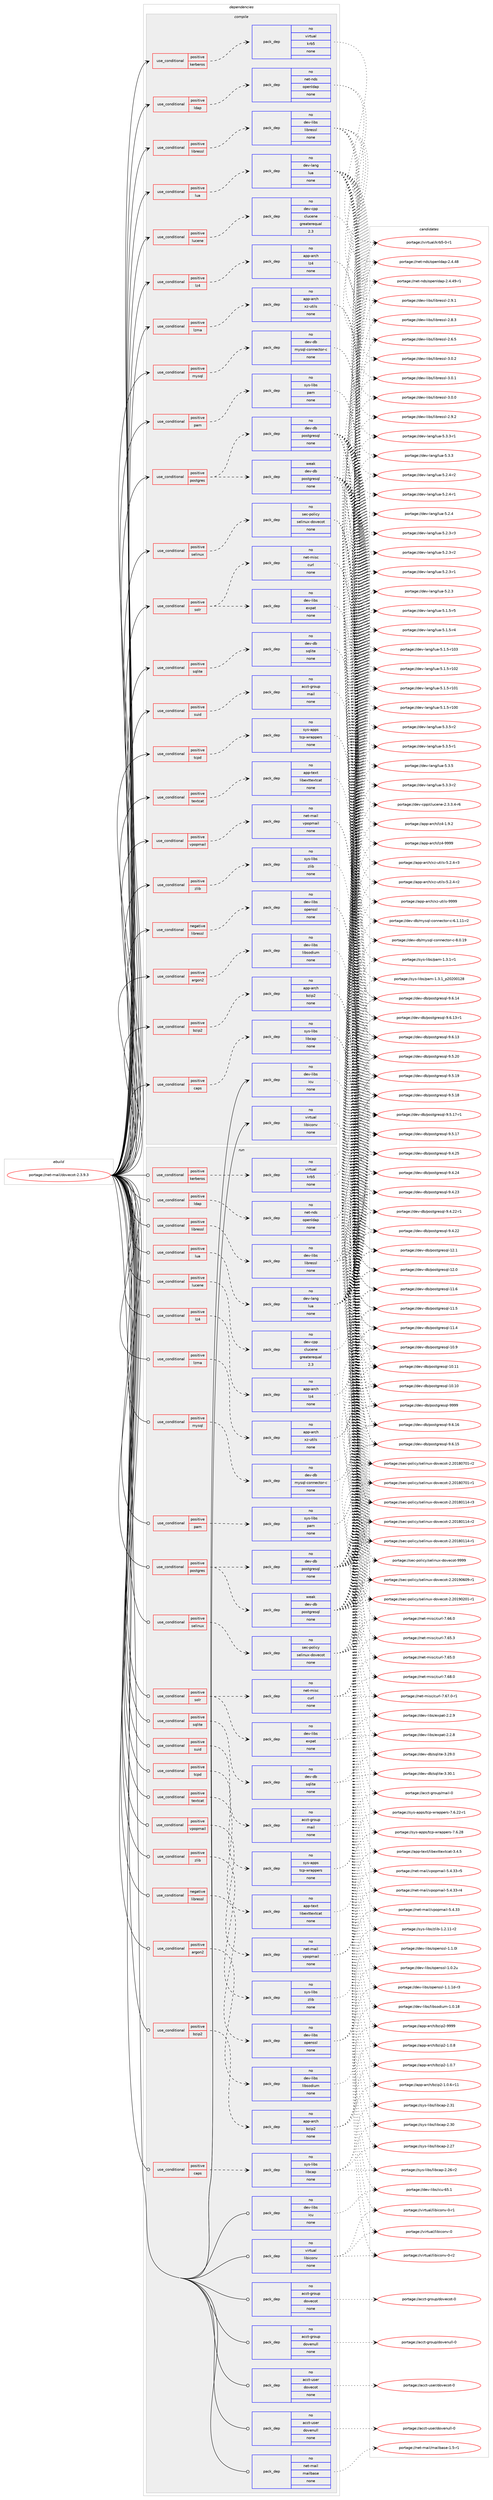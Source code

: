 digraph prolog {

# *************
# Graph options
# *************

newrank=true;
concentrate=true;
compound=true;
graph [rankdir=LR,fontname=Helvetica,fontsize=10,ranksep=1.5];#, ranksep=2.5, nodesep=0.2];
edge  [arrowhead=vee];
node  [fontname=Helvetica,fontsize=10];

# **********
# The ebuild
# **********

subgraph cluster_leftcol {
color=gray;
rank=same;
label=<<i>ebuild</i>>;
id [label="portage://net-mail/dovecot-2.3.9.3", color=red, width=4, href="../net-mail/dovecot-2.3.9.3.svg"];
}

# ****************
# The dependencies
# ****************

subgraph cluster_midcol {
color=gray;
label=<<i>dependencies</i>>;
subgraph cluster_compile {
fillcolor="#eeeeee";
style=filled;
label=<<i>compile</i>>;
subgraph cond28045 {
dependency132652 [label=<<TABLE BORDER="0" CELLBORDER="1" CELLSPACING="0" CELLPADDING="4"><TR><TD ROWSPAN="3" CELLPADDING="10">use_conditional</TD></TR><TR><TD>negative</TD></TR><TR><TD>libressl</TD></TR></TABLE>>, shape=none, color=red];
subgraph pack102412 {
dependency132653 [label=<<TABLE BORDER="0" CELLBORDER="1" CELLSPACING="0" CELLPADDING="4" WIDTH="220"><TR><TD ROWSPAN="6" CELLPADDING="30">pack_dep</TD></TR><TR><TD WIDTH="110">no</TD></TR><TR><TD>dev-libs</TD></TR><TR><TD>openssl</TD></TR><TR><TD>none</TD></TR><TR><TD></TD></TR></TABLE>>, shape=none, color=blue];
}
dependency132652:e -> dependency132653:w [weight=20,style="dashed",arrowhead="vee"];
}
id:e -> dependency132652:w [weight=20,style="solid",arrowhead="vee"];
subgraph cond28046 {
dependency132654 [label=<<TABLE BORDER="0" CELLBORDER="1" CELLSPACING="0" CELLPADDING="4"><TR><TD ROWSPAN="3" CELLPADDING="10">use_conditional</TD></TR><TR><TD>positive</TD></TR><TR><TD>argon2</TD></TR></TABLE>>, shape=none, color=red];
subgraph pack102413 {
dependency132655 [label=<<TABLE BORDER="0" CELLBORDER="1" CELLSPACING="0" CELLPADDING="4" WIDTH="220"><TR><TD ROWSPAN="6" CELLPADDING="30">pack_dep</TD></TR><TR><TD WIDTH="110">no</TD></TR><TR><TD>dev-libs</TD></TR><TR><TD>libsodium</TD></TR><TR><TD>none</TD></TR><TR><TD></TD></TR></TABLE>>, shape=none, color=blue];
}
dependency132654:e -> dependency132655:w [weight=20,style="dashed",arrowhead="vee"];
}
id:e -> dependency132654:w [weight=20,style="solid",arrowhead="vee"];
subgraph cond28047 {
dependency132656 [label=<<TABLE BORDER="0" CELLBORDER="1" CELLSPACING="0" CELLPADDING="4"><TR><TD ROWSPAN="3" CELLPADDING="10">use_conditional</TD></TR><TR><TD>positive</TD></TR><TR><TD>bzip2</TD></TR></TABLE>>, shape=none, color=red];
subgraph pack102414 {
dependency132657 [label=<<TABLE BORDER="0" CELLBORDER="1" CELLSPACING="0" CELLPADDING="4" WIDTH="220"><TR><TD ROWSPAN="6" CELLPADDING="30">pack_dep</TD></TR><TR><TD WIDTH="110">no</TD></TR><TR><TD>app-arch</TD></TR><TR><TD>bzip2</TD></TR><TR><TD>none</TD></TR><TR><TD></TD></TR></TABLE>>, shape=none, color=blue];
}
dependency132656:e -> dependency132657:w [weight=20,style="dashed",arrowhead="vee"];
}
id:e -> dependency132656:w [weight=20,style="solid",arrowhead="vee"];
subgraph cond28048 {
dependency132658 [label=<<TABLE BORDER="0" CELLBORDER="1" CELLSPACING="0" CELLPADDING="4"><TR><TD ROWSPAN="3" CELLPADDING="10">use_conditional</TD></TR><TR><TD>positive</TD></TR><TR><TD>caps</TD></TR></TABLE>>, shape=none, color=red];
subgraph pack102415 {
dependency132659 [label=<<TABLE BORDER="0" CELLBORDER="1" CELLSPACING="0" CELLPADDING="4" WIDTH="220"><TR><TD ROWSPAN="6" CELLPADDING="30">pack_dep</TD></TR><TR><TD WIDTH="110">no</TD></TR><TR><TD>sys-libs</TD></TR><TR><TD>libcap</TD></TR><TR><TD>none</TD></TR><TR><TD></TD></TR></TABLE>>, shape=none, color=blue];
}
dependency132658:e -> dependency132659:w [weight=20,style="dashed",arrowhead="vee"];
}
id:e -> dependency132658:w [weight=20,style="solid",arrowhead="vee"];
subgraph cond28049 {
dependency132660 [label=<<TABLE BORDER="0" CELLBORDER="1" CELLSPACING="0" CELLPADDING="4"><TR><TD ROWSPAN="3" CELLPADDING="10">use_conditional</TD></TR><TR><TD>positive</TD></TR><TR><TD>kerberos</TD></TR></TABLE>>, shape=none, color=red];
subgraph pack102416 {
dependency132661 [label=<<TABLE BORDER="0" CELLBORDER="1" CELLSPACING="0" CELLPADDING="4" WIDTH="220"><TR><TD ROWSPAN="6" CELLPADDING="30">pack_dep</TD></TR><TR><TD WIDTH="110">no</TD></TR><TR><TD>virtual</TD></TR><TR><TD>krb5</TD></TR><TR><TD>none</TD></TR><TR><TD></TD></TR></TABLE>>, shape=none, color=blue];
}
dependency132660:e -> dependency132661:w [weight=20,style="dashed",arrowhead="vee"];
}
id:e -> dependency132660:w [weight=20,style="solid",arrowhead="vee"];
subgraph cond28050 {
dependency132662 [label=<<TABLE BORDER="0" CELLBORDER="1" CELLSPACING="0" CELLPADDING="4"><TR><TD ROWSPAN="3" CELLPADDING="10">use_conditional</TD></TR><TR><TD>positive</TD></TR><TR><TD>ldap</TD></TR></TABLE>>, shape=none, color=red];
subgraph pack102417 {
dependency132663 [label=<<TABLE BORDER="0" CELLBORDER="1" CELLSPACING="0" CELLPADDING="4" WIDTH="220"><TR><TD ROWSPAN="6" CELLPADDING="30">pack_dep</TD></TR><TR><TD WIDTH="110">no</TD></TR><TR><TD>net-nds</TD></TR><TR><TD>openldap</TD></TR><TR><TD>none</TD></TR><TR><TD></TD></TR></TABLE>>, shape=none, color=blue];
}
dependency132662:e -> dependency132663:w [weight=20,style="dashed",arrowhead="vee"];
}
id:e -> dependency132662:w [weight=20,style="solid",arrowhead="vee"];
subgraph cond28051 {
dependency132664 [label=<<TABLE BORDER="0" CELLBORDER="1" CELLSPACING="0" CELLPADDING="4"><TR><TD ROWSPAN="3" CELLPADDING="10">use_conditional</TD></TR><TR><TD>positive</TD></TR><TR><TD>libressl</TD></TR></TABLE>>, shape=none, color=red];
subgraph pack102418 {
dependency132665 [label=<<TABLE BORDER="0" CELLBORDER="1" CELLSPACING="0" CELLPADDING="4" WIDTH="220"><TR><TD ROWSPAN="6" CELLPADDING="30">pack_dep</TD></TR><TR><TD WIDTH="110">no</TD></TR><TR><TD>dev-libs</TD></TR><TR><TD>libressl</TD></TR><TR><TD>none</TD></TR><TR><TD></TD></TR></TABLE>>, shape=none, color=blue];
}
dependency132664:e -> dependency132665:w [weight=20,style="dashed",arrowhead="vee"];
}
id:e -> dependency132664:w [weight=20,style="solid",arrowhead="vee"];
subgraph cond28052 {
dependency132666 [label=<<TABLE BORDER="0" CELLBORDER="1" CELLSPACING="0" CELLPADDING="4"><TR><TD ROWSPAN="3" CELLPADDING="10">use_conditional</TD></TR><TR><TD>positive</TD></TR><TR><TD>lua</TD></TR></TABLE>>, shape=none, color=red];
subgraph pack102419 {
dependency132667 [label=<<TABLE BORDER="0" CELLBORDER="1" CELLSPACING="0" CELLPADDING="4" WIDTH="220"><TR><TD ROWSPAN="6" CELLPADDING="30">pack_dep</TD></TR><TR><TD WIDTH="110">no</TD></TR><TR><TD>dev-lang</TD></TR><TR><TD>lua</TD></TR><TR><TD>none</TD></TR><TR><TD></TD></TR></TABLE>>, shape=none, color=blue];
}
dependency132666:e -> dependency132667:w [weight=20,style="dashed",arrowhead="vee"];
}
id:e -> dependency132666:w [weight=20,style="solid",arrowhead="vee"];
subgraph cond28053 {
dependency132668 [label=<<TABLE BORDER="0" CELLBORDER="1" CELLSPACING="0" CELLPADDING="4"><TR><TD ROWSPAN="3" CELLPADDING="10">use_conditional</TD></TR><TR><TD>positive</TD></TR><TR><TD>lucene</TD></TR></TABLE>>, shape=none, color=red];
subgraph pack102420 {
dependency132669 [label=<<TABLE BORDER="0" CELLBORDER="1" CELLSPACING="0" CELLPADDING="4" WIDTH="220"><TR><TD ROWSPAN="6" CELLPADDING="30">pack_dep</TD></TR><TR><TD WIDTH="110">no</TD></TR><TR><TD>dev-cpp</TD></TR><TR><TD>clucene</TD></TR><TR><TD>greaterequal</TD></TR><TR><TD>2.3</TD></TR></TABLE>>, shape=none, color=blue];
}
dependency132668:e -> dependency132669:w [weight=20,style="dashed",arrowhead="vee"];
}
id:e -> dependency132668:w [weight=20,style="solid",arrowhead="vee"];
subgraph cond28054 {
dependency132670 [label=<<TABLE BORDER="0" CELLBORDER="1" CELLSPACING="0" CELLPADDING="4"><TR><TD ROWSPAN="3" CELLPADDING="10">use_conditional</TD></TR><TR><TD>positive</TD></TR><TR><TD>lz4</TD></TR></TABLE>>, shape=none, color=red];
subgraph pack102421 {
dependency132671 [label=<<TABLE BORDER="0" CELLBORDER="1" CELLSPACING="0" CELLPADDING="4" WIDTH="220"><TR><TD ROWSPAN="6" CELLPADDING="30">pack_dep</TD></TR><TR><TD WIDTH="110">no</TD></TR><TR><TD>app-arch</TD></TR><TR><TD>lz4</TD></TR><TR><TD>none</TD></TR><TR><TD></TD></TR></TABLE>>, shape=none, color=blue];
}
dependency132670:e -> dependency132671:w [weight=20,style="dashed",arrowhead="vee"];
}
id:e -> dependency132670:w [weight=20,style="solid",arrowhead="vee"];
subgraph cond28055 {
dependency132672 [label=<<TABLE BORDER="0" CELLBORDER="1" CELLSPACING="0" CELLPADDING="4"><TR><TD ROWSPAN="3" CELLPADDING="10">use_conditional</TD></TR><TR><TD>positive</TD></TR><TR><TD>lzma</TD></TR></TABLE>>, shape=none, color=red];
subgraph pack102422 {
dependency132673 [label=<<TABLE BORDER="0" CELLBORDER="1" CELLSPACING="0" CELLPADDING="4" WIDTH="220"><TR><TD ROWSPAN="6" CELLPADDING="30">pack_dep</TD></TR><TR><TD WIDTH="110">no</TD></TR><TR><TD>app-arch</TD></TR><TR><TD>xz-utils</TD></TR><TR><TD>none</TD></TR><TR><TD></TD></TR></TABLE>>, shape=none, color=blue];
}
dependency132672:e -> dependency132673:w [weight=20,style="dashed",arrowhead="vee"];
}
id:e -> dependency132672:w [weight=20,style="solid",arrowhead="vee"];
subgraph cond28056 {
dependency132674 [label=<<TABLE BORDER="0" CELLBORDER="1" CELLSPACING="0" CELLPADDING="4"><TR><TD ROWSPAN="3" CELLPADDING="10">use_conditional</TD></TR><TR><TD>positive</TD></TR><TR><TD>mysql</TD></TR></TABLE>>, shape=none, color=red];
subgraph pack102423 {
dependency132675 [label=<<TABLE BORDER="0" CELLBORDER="1" CELLSPACING="0" CELLPADDING="4" WIDTH="220"><TR><TD ROWSPAN="6" CELLPADDING="30">pack_dep</TD></TR><TR><TD WIDTH="110">no</TD></TR><TR><TD>dev-db</TD></TR><TR><TD>mysql-connector-c</TD></TR><TR><TD>none</TD></TR><TR><TD></TD></TR></TABLE>>, shape=none, color=blue];
}
dependency132674:e -> dependency132675:w [weight=20,style="dashed",arrowhead="vee"];
}
id:e -> dependency132674:w [weight=20,style="solid",arrowhead="vee"];
subgraph cond28057 {
dependency132676 [label=<<TABLE BORDER="0" CELLBORDER="1" CELLSPACING="0" CELLPADDING="4"><TR><TD ROWSPAN="3" CELLPADDING="10">use_conditional</TD></TR><TR><TD>positive</TD></TR><TR><TD>pam</TD></TR></TABLE>>, shape=none, color=red];
subgraph pack102424 {
dependency132677 [label=<<TABLE BORDER="0" CELLBORDER="1" CELLSPACING="0" CELLPADDING="4" WIDTH="220"><TR><TD ROWSPAN="6" CELLPADDING="30">pack_dep</TD></TR><TR><TD WIDTH="110">no</TD></TR><TR><TD>sys-libs</TD></TR><TR><TD>pam</TD></TR><TR><TD>none</TD></TR><TR><TD></TD></TR></TABLE>>, shape=none, color=blue];
}
dependency132676:e -> dependency132677:w [weight=20,style="dashed",arrowhead="vee"];
}
id:e -> dependency132676:w [weight=20,style="solid",arrowhead="vee"];
subgraph cond28058 {
dependency132678 [label=<<TABLE BORDER="0" CELLBORDER="1" CELLSPACING="0" CELLPADDING="4"><TR><TD ROWSPAN="3" CELLPADDING="10">use_conditional</TD></TR><TR><TD>positive</TD></TR><TR><TD>postgres</TD></TR></TABLE>>, shape=none, color=red];
subgraph pack102425 {
dependency132679 [label=<<TABLE BORDER="0" CELLBORDER="1" CELLSPACING="0" CELLPADDING="4" WIDTH="220"><TR><TD ROWSPAN="6" CELLPADDING="30">pack_dep</TD></TR><TR><TD WIDTH="110">no</TD></TR><TR><TD>dev-db</TD></TR><TR><TD>postgresql</TD></TR><TR><TD>none</TD></TR><TR><TD></TD></TR></TABLE>>, shape=none, color=blue];
}
dependency132678:e -> dependency132679:w [weight=20,style="dashed",arrowhead="vee"];
subgraph pack102426 {
dependency132680 [label=<<TABLE BORDER="0" CELLBORDER="1" CELLSPACING="0" CELLPADDING="4" WIDTH="220"><TR><TD ROWSPAN="6" CELLPADDING="30">pack_dep</TD></TR><TR><TD WIDTH="110">weak</TD></TR><TR><TD>dev-db</TD></TR><TR><TD>postgresql</TD></TR><TR><TD>none</TD></TR><TR><TD></TD></TR></TABLE>>, shape=none, color=blue];
}
dependency132678:e -> dependency132680:w [weight=20,style="dashed",arrowhead="vee"];
}
id:e -> dependency132678:w [weight=20,style="solid",arrowhead="vee"];
subgraph cond28059 {
dependency132681 [label=<<TABLE BORDER="0" CELLBORDER="1" CELLSPACING="0" CELLPADDING="4"><TR><TD ROWSPAN="3" CELLPADDING="10">use_conditional</TD></TR><TR><TD>positive</TD></TR><TR><TD>selinux</TD></TR></TABLE>>, shape=none, color=red];
subgraph pack102427 {
dependency132682 [label=<<TABLE BORDER="0" CELLBORDER="1" CELLSPACING="0" CELLPADDING="4" WIDTH="220"><TR><TD ROWSPAN="6" CELLPADDING="30">pack_dep</TD></TR><TR><TD WIDTH="110">no</TD></TR><TR><TD>sec-policy</TD></TR><TR><TD>selinux-dovecot</TD></TR><TR><TD>none</TD></TR><TR><TD></TD></TR></TABLE>>, shape=none, color=blue];
}
dependency132681:e -> dependency132682:w [weight=20,style="dashed",arrowhead="vee"];
}
id:e -> dependency132681:w [weight=20,style="solid",arrowhead="vee"];
subgraph cond28060 {
dependency132683 [label=<<TABLE BORDER="0" CELLBORDER="1" CELLSPACING="0" CELLPADDING="4"><TR><TD ROWSPAN="3" CELLPADDING="10">use_conditional</TD></TR><TR><TD>positive</TD></TR><TR><TD>solr</TD></TR></TABLE>>, shape=none, color=red];
subgraph pack102428 {
dependency132684 [label=<<TABLE BORDER="0" CELLBORDER="1" CELLSPACING="0" CELLPADDING="4" WIDTH="220"><TR><TD ROWSPAN="6" CELLPADDING="30">pack_dep</TD></TR><TR><TD WIDTH="110">no</TD></TR><TR><TD>net-misc</TD></TR><TR><TD>curl</TD></TR><TR><TD>none</TD></TR><TR><TD></TD></TR></TABLE>>, shape=none, color=blue];
}
dependency132683:e -> dependency132684:w [weight=20,style="dashed",arrowhead="vee"];
subgraph pack102429 {
dependency132685 [label=<<TABLE BORDER="0" CELLBORDER="1" CELLSPACING="0" CELLPADDING="4" WIDTH="220"><TR><TD ROWSPAN="6" CELLPADDING="30">pack_dep</TD></TR><TR><TD WIDTH="110">no</TD></TR><TR><TD>dev-libs</TD></TR><TR><TD>expat</TD></TR><TR><TD>none</TD></TR><TR><TD></TD></TR></TABLE>>, shape=none, color=blue];
}
dependency132683:e -> dependency132685:w [weight=20,style="dashed",arrowhead="vee"];
}
id:e -> dependency132683:w [weight=20,style="solid",arrowhead="vee"];
subgraph cond28061 {
dependency132686 [label=<<TABLE BORDER="0" CELLBORDER="1" CELLSPACING="0" CELLPADDING="4"><TR><TD ROWSPAN="3" CELLPADDING="10">use_conditional</TD></TR><TR><TD>positive</TD></TR><TR><TD>sqlite</TD></TR></TABLE>>, shape=none, color=red];
subgraph pack102430 {
dependency132687 [label=<<TABLE BORDER="0" CELLBORDER="1" CELLSPACING="0" CELLPADDING="4" WIDTH="220"><TR><TD ROWSPAN="6" CELLPADDING="30">pack_dep</TD></TR><TR><TD WIDTH="110">no</TD></TR><TR><TD>dev-db</TD></TR><TR><TD>sqlite</TD></TR><TR><TD>none</TD></TR><TR><TD></TD></TR></TABLE>>, shape=none, color=blue];
}
dependency132686:e -> dependency132687:w [weight=20,style="dashed",arrowhead="vee"];
}
id:e -> dependency132686:w [weight=20,style="solid",arrowhead="vee"];
subgraph cond28062 {
dependency132688 [label=<<TABLE BORDER="0" CELLBORDER="1" CELLSPACING="0" CELLPADDING="4"><TR><TD ROWSPAN="3" CELLPADDING="10">use_conditional</TD></TR><TR><TD>positive</TD></TR><TR><TD>suid</TD></TR></TABLE>>, shape=none, color=red];
subgraph pack102431 {
dependency132689 [label=<<TABLE BORDER="0" CELLBORDER="1" CELLSPACING="0" CELLPADDING="4" WIDTH="220"><TR><TD ROWSPAN="6" CELLPADDING="30">pack_dep</TD></TR><TR><TD WIDTH="110">no</TD></TR><TR><TD>acct-group</TD></TR><TR><TD>mail</TD></TR><TR><TD>none</TD></TR><TR><TD></TD></TR></TABLE>>, shape=none, color=blue];
}
dependency132688:e -> dependency132689:w [weight=20,style="dashed",arrowhead="vee"];
}
id:e -> dependency132688:w [weight=20,style="solid",arrowhead="vee"];
subgraph cond28063 {
dependency132690 [label=<<TABLE BORDER="0" CELLBORDER="1" CELLSPACING="0" CELLPADDING="4"><TR><TD ROWSPAN="3" CELLPADDING="10">use_conditional</TD></TR><TR><TD>positive</TD></TR><TR><TD>tcpd</TD></TR></TABLE>>, shape=none, color=red];
subgraph pack102432 {
dependency132691 [label=<<TABLE BORDER="0" CELLBORDER="1" CELLSPACING="0" CELLPADDING="4" WIDTH="220"><TR><TD ROWSPAN="6" CELLPADDING="30">pack_dep</TD></TR><TR><TD WIDTH="110">no</TD></TR><TR><TD>sys-apps</TD></TR><TR><TD>tcp-wrappers</TD></TR><TR><TD>none</TD></TR><TR><TD></TD></TR></TABLE>>, shape=none, color=blue];
}
dependency132690:e -> dependency132691:w [weight=20,style="dashed",arrowhead="vee"];
}
id:e -> dependency132690:w [weight=20,style="solid",arrowhead="vee"];
subgraph cond28064 {
dependency132692 [label=<<TABLE BORDER="0" CELLBORDER="1" CELLSPACING="0" CELLPADDING="4"><TR><TD ROWSPAN="3" CELLPADDING="10">use_conditional</TD></TR><TR><TD>positive</TD></TR><TR><TD>textcat</TD></TR></TABLE>>, shape=none, color=red];
subgraph pack102433 {
dependency132693 [label=<<TABLE BORDER="0" CELLBORDER="1" CELLSPACING="0" CELLPADDING="4" WIDTH="220"><TR><TD ROWSPAN="6" CELLPADDING="30">pack_dep</TD></TR><TR><TD WIDTH="110">no</TD></TR><TR><TD>app-text</TD></TR><TR><TD>libexttextcat</TD></TR><TR><TD>none</TD></TR><TR><TD></TD></TR></TABLE>>, shape=none, color=blue];
}
dependency132692:e -> dependency132693:w [weight=20,style="dashed",arrowhead="vee"];
}
id:e -> dependency132692:w [weight=20,style="solid",arrowhead="vee"];
subgraph cond28065 {
dependency132694 [label=<<TABLE BORDER="0" CELLBORDER="1" CELLSPACING="0" CELLPADDING="4"><TR><TD ROWSPAN="3" CELLPADDING="10">use_conditional</TD></TR><TR><TD>positive</TD></TR><TR><TD>vpopmail</TD></TR></TABLE>>, shape=none, color=red];
subgraph pack102434 {
dependency132695 [label=<<TABLE BORDER="0" CELLBORDER="1" CELLSPACING="0" CELLPADDING="4" WIDTH="220"><TR><TD ROWSPAN="6" CELLPADDING="30">pack_dep</TD></TR><TR><TD WIDTH="110">no</TD></TR><TR><TD>net-mail</TD></TR><TR><TD>vpopmail</TD></TR><TR><TD>none</TD></TR><TR><TD></TD></TR></TABLE>>, shape=none, color=blue];
}
dependency132694:e -> dependency132695:w [weight=20,style="dashed",arrowhead="vee"];
}
id:e -> dependency132694:w [weight=20,style="solid",arrowhead="vee"];
subgraph cond28066 {
dependency132696 [label=<<TABLE BORDER="0" CELLBORDER="1" CELLSPACING="0" CELLPADDING="4"><TR><TD ROWSPAN="3" CELLPADDING="10">use_conditional</TD></TR><TR><TD>positive</TD></TR><TR><TD>zlib</TD></TR></TABLE>>, shape=none, color=red];
subgraph pack102435 {
dependency132697 [label=<<TABLE BORDER="0" CELLBORDER="1" CELLSPACING="0" CELLPADDING="4" WIDTH="220"><TR><TD ROWSPAN="6" CELLPADDING="30">pack_dep</TD></TR><TR><TD WIDTH="110">no</TD></TR><TR><TD>sys-libs</TD></TR><TR><TD>zlib</TD></TR><TR><TD>none</TD></TR><TR><TD></TD></TR></TABLE>>, shape=none, color=blue];
}
dependency132696:e -> dependency132697:w [weight=20,style="dashed",arrowhead="vee"];
}
id:e -> dependency132696:w [weight=20,style="solid",arrowhead="vee"];
subgraph pack102436 {
dependency132698 [label=<<TABLE BORDER="0" CELLBORDER="1" CELLSPACING="0" CELLPADDING="4" WIDTH="220"><TR><TD ROWSPAN="6" CELLPADDING="30">pack_dep</TD></TR><TR><TD WIDTH="110">no</TD></TR><TR><TD>dev-libs</TD></TR><TR><TD>icu</TD></TR><TR><TD>none</TD></TR><TR><TD></TD></TR></TABLE>>, shape=none, color=blue];
}
id:e -> dependency132698:w [weight=20,style="solid",arrowhead="vee"];
subgraph pack102437 {
dependency132699 [label=<<TABLE BORDER="0" CELLBORDER="1" CELLSPACING="0" CELLPADDING="4" WIDTH="220"><TR><TD ROWSPAN="6" CELLPADDING="30">pack_dep</TD></TR><TR><TD WIDTH="110">no</TD></TR><TR><TD>virtual</TD></TR><TR><TD>libiconv</TD></TR><TR><TD>none</TD></TR><TR><TD></TD></TR></TABLE>>, shape=none, color=blue];
}
id:e -> dependency132699:w [weight=20,style="solid",arrowhead="vee"];
}
subgraph cluster_compileandrun {
fillcolor="#eeeeee";
style=filled;
label=<<i>compile and run</i>>;
}
subgraph cluster_run {
fillcolor="#eeeeee";
style=filled;
label=<<i>run</i>>;
subgraph cond28067 {
dependency132700 [label=<<TABLE BORDER="0" CELLBORDER="1" CELLSPACING="0" CELLPADDING="4"><TR><TD ROWSPAN="3" CELLPADDING="10">use_conditional</TD></TR><TR><TD>negative</TD></TR><TR><TD>libressl</TD></TR></TABLE>>, shape=none, color=red];
subgraph pack102438 {
dependency132701 [label=<<TABLE BORDER="0" CELLBORDER="1" CELLSPACING="0" CELLPADDING="4" WIDTH="220"><TR><TD ROWSPAN="6" CELLPADDING="30">pack_dep</TD></TR><TR><TD WIDTH="110">no</TD></TR><TR><TD>dev-libs</TD></TR><TR><TD>openssl</TD></TR><TR><TD>none</TD></TR><TR><TD></TD></TR></TABLE>>, shape=none, color=blue];
}
dependency132700:e -> dependency132701:w [weight=20,style="dashed",arrowhead="vee"];
}
id:e -> dependency132700:w [weight=20,style="solid",arrowhead="odot"];
subgraph cond28068 {
dependency132702 [label=<<TABLE BORDER="0" CELLBORDER="1" CELLSPACING="0" CELLPADDING="4"><TR><TD ROWSPAN="3" CELLPADDING="10">use_conditional</TD></TR><TR><TD>positive</TD></TR><TR><TD>argon2</TD></TR></TABLE>>, shape=none, color=red];
subgraph pack102439 {
dependency132703 [label=<<TABLE BORDER="0" CELLBORDER="1" CELLSPACING="0" CELLPADDING="4" WIDTH="220"><TR><TD ROWSPAN="6" CELLPADDING="30">pack_dep</TD></TR><TR><TD WIDTH="110">no</TD></TR><TR><TD>dev-libs</TD></TR><TR><TD>libsodium</TD></TR><TR><TD>none</TD></TR><TR><TD></TD></TR></TABLE>>, shape=none, color=blue];
}
dependency132702:e -> dependency132703:w [weight=20,style="dashed",arrowhead="vee"];
}
id:e -> dependency132702:w [weight=20,style="solid",arrowhead="odot"];
subgraph cond28069 {
dependency132704 [label=<<TABLE BORDER="0" CELLBORDER="1" CELLSPACING="0" CELLPADDING="4"><TR><TD ROWSPAN="3" CELLPADDING="10">use_conditional</TD></TR><TR><TD>positive</TD></TR><TR><TD>bzip2</TD></TR></TABLE>>, shape=none, color=red];
subgraph pack102440 {
dependency132705 [label=<<TABLE BORDER="0" CELLBORDER="1" CELLSPACING="0" CELLPADDING="4" WIDTH="220"><TR><TD ROWSPAN="6" CELLPADDING="30">pack_dep</TD></TR><TR><TD WIDTH="110">no</TD></TR><TR><TD>app-arch</TD></TR><TR><TD>bzip2</TD></TR><TR><TD>none</TD></TR><TR><TD></TD></TR></TABLE>>, shape=none, color=blue];
}
dependency132704:e -> dependency132705:w [weight=20,style="dashed",arrowhead="vee"];
}
id:e -> dependency132704:w [weight=20,style="solid",arrowhead="odot"];
subgraph cond28070 {
dependency132706 [label=<<TABLE BORDER="0" CELLBORDER="1" CELLSPACING="0" CELLPADDING="4"><TR><TD ROWSPAN="3" CELLPADDING="10">use_conditional</TD></TR><TR><TD>positive</TD></TR><TR><TD>caps</TD></TR></TABLE>>, shape=none, color=red];
subgraph pack102441 {
dependency132707 [label=<<TABLE BORDER="0" CELLBORDER="1" CELLSPACING="0" CELLPADDING="4" WIDTH="220"><TR><TD ROWSPAN="6" CELLPADDING="30">pack_dep</TD></TR><TR><TD WIDTH="110">no</TD></TR><TR><TD>sys-libs</TD></TR><TR><TD>libcap</TD></TR><TR><TD>none</TD></TR><TR><TD></TD></TR></TABLE>>, shape=none, color=blue];
}
dependency132706:e -> dependency132707:w [weight=20,style="dashed",arrowhead="vee"];
}
id:e -> dependency132706:w [weight=20,style="solid",arrowhead="odot"];
subgraph cond28071 {
dependency132708 [label=<<TABLE BORDER="0" CELLBORDER="1" CELLSPACING="0" CELLPADDING="4"><TR><TD ROWSPAN="3" CELLPADDING="10">use_conditional</TD></TR><TR><TD>positive</TD></TR><TR><TD>kerberos</TD></TR></TABLE>>, shape=none, color=red];
subgraph pack102442 {
dependency132709 [label=<<TABLE BORDER="0" CELLBORDER="1" CELLSPACING="0" CELLPADDING="4" WIDTH="220"><TR><TD ROWSPAN="6" CELLPADDING="30">pack_dep</TD></TR><TR><TD WIDTH="110">no</TD></TR><TR><TD>virtual</TD></TR><TR><TD>krb5</TD></TR><TR><TD>none</TD></TR><TR><TD></TD></TR></TABLE>>, shape=none, color=blue];
}
dependency132708:e -> dependency132709:w [weight=20,style="dashed",arrowhead="vee"];
}
id:e -> dependency132708:w [weight=20,style="solid",arrowhead="odot"];
subgraph cond28072 {
dependency132710 [label=<<TABLE BORDER="0" CELLBORDER="1" CELLSPACING="0" CELLPADDING="4"><TR><TD ROWSPAN="3" CELLPADDING="10">use_conditional</TD></TR><TR><TD>positive</TD></TR><TR><TD>ldap</TD></TR></TABLE>>, shape=none, color=red];
subgraph pack102443 {
dependency132711 [label=<<TABLE BORDER="0" CELLBORDER="1" CELLSPACING="0" CELLPADDING="4" WIDTH="220"><TR><TD ROWSPAN="6" CELLPADDING="30">pack_dep</TD></TR><TR><TD WIDTH="110">no</TD></TR><TR><TD>net-nds</TD></TR><TR><TD>openldap</TD></TR><TR><TD>none</TD></TR><TR><TD></TD></TR></TABLE>>, shape=none, color=blue];
}
dependency132710:e -> dependency132711:w [weight=20,style="dashed",arrowhead="vee"];
}
id:e -> dependency132710:w [weight=20,style="solid",arrowhead="odot"];
subgraph cond28073 {
dependency132712 [label=<<TABLE BORDER="0" CELLBORDER="1" CELLSPACING="0" CELLPADDING="4"><TR><TD ROWSPAN="3" CELLPADDING="10">use_conditional</TD></TR><TR><TD>positive</TD></TR><TR><TD>libressl</TD></TR></TABLE>>, shape=none, color=red];
subgraph pack102444 {
dependency132713 [label=<<TABLE BORDER="0" CELLBORDER="1" CELLSPACING="0" CELLPADDING="4" WIDTH="220"><TR><TD ROWSPAN="6" CELLPADDING="30">pack_dep</TD></TR><TR><TD WIDTH="110">no</TD></TR><TR><TD>dev-libs</TD></TR><TR><TD>libressl</TD></TR><TR><TD>none</TD></TR><TR><TD></TD></TR></TABLE>>, shape=none, color=blue];
}
dependency132712:e -> dependency132713:w [weight=20,style="dashed",arrowhead="vee"];
}
id:e -> dependency132712:w [weight=20,style="solid",arrowhead="odot"];
subgraph cond28074 {
dependency132714 [label=<<TABLE BORDER="0" CELLBORDER="1" CELLSPACING="0" CELLPADDING="4"><TR><TD ROWSPAN="3" CELLPADDING="10">use_conditional</TD></TR><TR><TD>positive</TD></TR><TR><TD>lua</TD></TR></TABLE>>, shape=none, color=red];
subgraph pack102445 {
dependency132715 [label=<<TABLE BORDER="0" CELLBORDER="1" CELLSPACING="0" CELLPADDING="4" WIDTH="220"><TR><TD ROWSPAN="6" CELLPADDING="30">pack_dep</TD></TR><TR><TD WIDTH="110">no</TD></TR><TR><TD>dev-lang</TD></TR><TR><TD>lua</TD></TR><TR><TD>none</TD></TR><TR><TD></TD></TR></TABLE>>, shape=none, color=blue];
}
dependency132714:e -> dependency132715:w [weight=20,style="dashed",arrowhead="vee"];
}
id:e -> dependency132714:w [weight=20,style="solid",arrowhead="odot"];
subgraph cond28075 {
dependency132716 [label=<<TABLE BORDER="0" CELLBORDER="1" CELLSPACING="0" CELLPADDING="4"><TR><TD ROWSPAN="3" CELLPADDING="10">use_conditional</TD></TR><TR><TD>positive</TD></TR><TR><TD>lucene</TD></TR></TABLE>>, shape=none, color=red];
subgraph pack102446 {
dependency132717 [label=<<TABLE BORDER="0" CELLBORDER="1" CELLSPACING="0" CELLPADDING="4" WIDTH="220"><TR><TD ROWSPAN="6" CELLPADDING="30">pack_dep</TD></TR><TR><TD WIDTH="110">no</TD></TR><TR><TD>dev-cpp</TD></TR><TR><TD>clucene</TD></TR><TR><TD>greaterequal</TD></TR><TR><TD>2.3</TD></TR></TABLE>>, shape=none, color=blue];
}
dependency132716:e -> dependency132717:w [weight=20,style="dashed",arrowhead="vee"];
}
id:e -> dependency132716:w [weight=20,style="solid",arrowhead="odot"];
subgraph cond28076 {
dependency132718 [label=<<TABLE BORDER="0" CELLBORDER="1" CELLSPACING="0" CELLPADDING="4"><TR><TD ROWSPAN="3" CELLPADDING="10">use_conditional</TD></TR><TR><TD>positive</TD></TR><TR><TD>lz4</TD></TR></TABLE>>, shape=none, color=red];
subgraph pack102447 {
dependency132719 [label=<<TABLE BORDER="0" CELLBORDER="1" CELLSPACING="0" CELLPADDING="4" WIDTH="220"><TR><TD ROWSPAN="6" CELLPADDING="30">pack_dep</TD></TR><TR><TD WIDTH="110">no</TD></TR><TR><TD>app-arch</TD></TR><TR><TD>lz4</TD></TR><TR><TD>none</TD></TR><TR><TD></TD></TR></TABLE>>, shape=none, color=blue];
}
dependency132718:e -> dependency132719:w [weight=20,style="dashed",arrowhead="vee"];
}
id:e -> dependency132718:w [weight=20,style="solid",arrowhead="odot"];
subgraph cond28077 {
dependency132720 [label=<<TABLE BORDER="0" CELLBORDER="1" CELLSPACING="0" CELLPADDING="4"><TR><TD ROWSPAN="3" CELLPADDING="10">use_conditional</TD></TR><TR><TD>positive</TD></TR><TR><TD>lzma</TD></TR></TABLE>>, shape=none, color=red];
subgraph pack102448 {
dependency132721 [label=<<TABLE BORDER="0" CELLBORDER="1" CELLSPACING="0" CELLPADDING="4" WIDTH="220"><TR><TD ROWSPAN="6" CELLPADDING="30">pack_dep</TD></TR><TR><TD WIDTH="110">no</TD></TR><TR><TD>app-arch</TD></TR><TR><TD>xz-utils</TD></TR><TR><TD>none</TD></TR><TR><TD></TD></TR></TABLE>>, shape=none, color=blue];
}
dependency132720:e -> dependency132721:w [weight=20,style="dashed",arrowhead="vee"];
}
id:e -> dependency132720:w [weight=20,style="solid",arrowhead="odot"];
subgraph cond28078 {
dependency132722 [label=<<TABLE BORDER="0" CELLBORDER="1" CELLSPACING="0" CELLPADDING="4"><TR><TD ROWSPAN="3" CELLPADDING="10">use_conditional</TD></TR><TR><TD>positive</TD></TR><TR><TD>mysql</TD></TR></TABLE>>, shape=none, color=red];
subgraph pack102449 {
dependency132723 [label=<<TABLE BORDER="0" CELLBORDER="1" CELLSPACING="0" CELLPADDING="4" WIDTH="220"><TR><TD ROWSPAN="6" CELLPADDING="30">pack_dep</TD></TR><TR><TD WIDTH="110">no</TD></TR><TR><TD>dev-db</TD></TR><TR><TD>mysql-connector-c</TD></TR><TR><TD>none</TD></TR><TR><TD></TD></TR></TABLE>>, shape=none, color=blue];
}
dependency132722:e -> dependency132723:w [weight=20,style="dashed",arrowhead="vee"];
}
id:e -> dependency132722:w [weight=20,style="solid",arrowhead="odot"];
subgraph cond28079 {
dependency132724 [label=<<TABLE BORDER="0" CELLBORDER="1" CELLSPACING="0" CELLPADDING="4"><TR><TD ROWSPAN="3" CELLPADDING="10">use_conditional</TD></TR><TR><TD>positive</TD></TR><TR><TD>pam</TD></TR></TABLE>>, shape=none, color=red];
subgraph pack102450 {
dependency132725 [label=<<TABLE BORDER="0" CELLBORDER="1" CELLSPACING="0" CELLPADDING="4" WIDTH="220"><TR><TD ROWSPAN="6" CELLPADDING="30">pack_dep</TD></TR><TR><TD WIDTH="110">no</TD></TR><TR><TD>sys-libs</TD></TR><TR><TD>pam</TD></TR><TR><TD>none</TD></TR><TR><TD></TD></TR></TABLE>>, shape=none, color=blue];
}
dependency132724:e -> dependency132725:w [weight=20,style="dashed",arrowhead="vee"];
}
id:e -> dependency132724:w [weight=20,style="solid",arrowhead="odot"];
subgraph cond28080 {
dependency132726 [label=<<TABLE BORDER="0" CELLBORDER="1" CELLSPACING="0" CELLPADDING="4"><TR><TD ROWSPAN="3" CELLPADDING="10">use_conditional</TD></TR><TR><TD>positive</TD></TR><TR><TD>postgres</TD></TR></TABLE>>, shape=none, color=red];
subgraph pack102451 {
dependency132727 [label=<<TABLE BORDER="0" CELLBORDER="1" CELLSPACING="0" CELLPADDING="4" WIDTH="220"><TR><TD ROWSPAN="6" CELLPADDING="30">pack_dep</TD></TR><TR><TD WIDTH="110">no</TD></TR><TR><TD>dev-db</TD></TR><TR><TD>postgresql</TD></TR><TR><TD>none</TD></TR><TR><TD></TD></TR></TABLE>>, shape=none, color=blue];
}
dependency132726:e -> dependency132727:w [weight=20,style="dashed",arrowhead="vee"];
subgraph pack102452 {
dependency132728 [label=<<TABLE BORDER="0" CELLBORDER="1" CELLSPACING="0" CELLPADDING="4" WIDTH="220"><TR><TD ROWSPAN="6" CELLPADDING="30">pack_dep</TD></TR><TR><TD WIDTH="110">weak</TD></TR><TR><TD>dev-db</TD></TR><TR><TD>postgresql</TD></TR><TR><TD>none</TD></TR><TR><TD></TD></TR></TABLE>>, shape=none, color=blue];
}
dependency132726:e -> dependency132728:w [weight=20,style="dashed",arrowhead="vee"];
}
id:e -> dependency132726:w [weight=20,style="solid",arrowhead="odot"];
subgraph cond28081 {
dependency132729 [label=<<TABLE BORDER="0" CELLBORDER="1" CELLSPACING="0" CELLPADDING="4"><TR><TD ROWSPAN="3" CELLPADDING="10">use_conditional</TD></TR><TR><TD>positive</TD></TR><TR><TD>selinux</TD></TR></TABLE>>, shape=none, color=red];
subgraph pack102453 {
dependency132730 [label=<<TABLE BORDER="0" CELLBORDER="1" CELLSPACING="0" CELLPADDING="4" WIDTH="220"><TR><TD ROWSPAN="6" CELLPADDING="30">pack_dep</TD></TR><TR><TD WIDTH="110">no</TD></TR><TR><TD>sec-policy</TD></TR><TR><TD>selinux-dovecot</TD></TR><TR><TD>none</TD></TR><TR><TD></TD></TR></TABLE>>, shape=none, color=blue];
}
dependency132729:e -> dependency132730:w [weight=20,style="dashed",arrowhead="vee"];
}
id:e -> dependency132729:w [weight=20,style="solid",arrowhead="odot"];
subgraph cond28082 {
dependency132731 [label=<<TABLE BORDER="0" CELLBORDER="1" CELLSPACING="0" CELLPADDING="4"><TR><TD ROWSPAN="3" CELLPADDING="10">use_conditional</TD></TR><TR><TD>positive</TD></TR><TR><TD>solr</TD></TR></TABLE>>, shape=none, color=red];
subgraph pack102454 {
dependency132732 [label=<<TABLE BORDER="0" CELLBORDER="1" CELLSPACING="0" CELLPADDING="4" WIDTH="220"><TR><TD ROWSPAN="6" CELLPADDING="30">pack_dep</TD></TR><TR><TD WIDTH="110">no</TD></TR><TR><TD>net-misc</TD></TR><TR><TD>curl</TD></TR><TR><TD>none</TD></TR><TR><TD></TD></TR></TABLE>>, shape=none, color=blue];
}
dependency132731:e -> dependency132732:w [weight=20,style="dashed",arrowhead="vee"];
subgraph pack102455 {
dependency132733 [label=<<TABLE BORDER="0" CELLBORDER="1" CELLSPACING="0" CELLPADDING="4" WIDTH="220"><TR><TD ROWSPAN="6" CELLPADDING="30">pack_dep</TD></TR><TR><TD WIDTH="110">no</TD></TR><TR><TD>dev-libs</TD></TR><TR><TD>expat</TD></TR><TR><TD>none</TD></TR><TR><TD></TD></TR></TABLE>>, shape=none, color=blue];
}
dependency132731:e -> dependency132733:w [weight=20,style="dashed",arrowhead="vee"];
}
id:e -> dependency132731:w [weight=20,style="solid",arrowhead="odot"];
subgraph cond28083 {
dependency132734 [label=<<TABLE BORDER="0" CELLBORDER="1" CELLSPACING="0" CELLPADDING="4"><TR><TD ROWSPAN="3" CELLPADDING="10">use_conditional</TD></TR><TR><TD>positive</TD></TR><TR><TD>sqlite</TD></TR></TABLE>>, shape=none, color=red];
subgraph pack102456 {
dependency132735 [label=<<TABLE BORDER="0" CELLBORDER="1" CELLSPACING="0" CELLPADDING="4" WIDTH="220"><TR><TD ROWSPAN="6" CELLPADDING="30">pack_dep</TD></TR><TR><TD WIDTH="110">no</TD></TR><TR><TD>dev-db</TD></TR><TR><TD>sqlite</TD></TR><TR><TD>none</TD></TR><TR><TD></TD></TR></TABLE>>, shape=none, color=blue];
}
dependency132734:e -> dependency132735:w [weight=20,style="dashed",arrowhead="vee"];
}
id:e -> dependency132734:w [weight=20,style="solid",arrowhead="odot"];
subgraph cond28084 {
dependency132736 [label=<<TABLE BORDER="0" CELLBORDER="1" CELLSPACING="0" CELLPADDING="4"><TR><TD ROWSPAN="3" CELLPADDING="10">use_conditional</TD></TR><TR><TD>positive</TD></TR><TR><TD>suid</TD></TR></TABLE>>, shape=none, color=red];
subgraph pack102457 {
dependency132737 [label=<<TABLE BORDER="0" CELLBORDER="1" CELLSPACING="0" CELLPADDING="4" WIDTH="220"><TR><TD ROWSPAN="6" CELLPADDING="30">pack_dep</TD></TR><TR><TD WIDTH="110">no</TD></TR><TR><TD>acct-group</TD></TR><TR><TD>mail</TD></TR><TR><TD>none</TD></TR><TR><TD></TD></TR></TABLE>>, shape=none, color=blue];
}
dependency132736:e -> dependency132737:w [weight=20,style="dashed",arrowhead="vee"];
}
id:e -> dependency132736:w [weight=20,style="solid",arrowhead="odot"];
subgraph cond28085 {
dependency132738 [label=<<TABLE BORDER="0" CELLBORDER="1" CELLSPACING="0" CELLPADDING="4"><TR><TD ROWSPAN="3" CELLPADDING="10">use_conditional</TD></TR><TR><TD>positive</TD></TR><TR><TD>tcpd</TD></TR></TABLE>>, shape=none, color=red];
subgraph pack102458 {
dependency132739 [label=<<TABLE BORDER="0" CELLBORDER="1" CELLSPACING="0" CELLPADDING="4" WIDTH="220"><TR><TD ROWSPAN="6" CELLPADDING="30">pack_dep</TD></TR><TR><TD WIDTH="110">no</TD></TR><TR><TD>sys-apps</TD></TR><TR><TD>tcp-wrappers</TD></TR><TR><TD>none</TD></TR><TR><TD></TD></TR></TABLE>>, shape=none, color=blue];
}
dependency132738:e -> dependency132739:w [weight=20,style="dashed",arrowhead="vee"];
}
id:e -> dependency132738:w [weight=20,style="solid",arrowhead="odot"];
subgraph cond28086 {
dependency132740 [label=<<TABLE BORDER="0" CELLBORDER="1" CELLSPACING="0" CELLPADDING="4"><TR><TD ROWSPAN="3" CELLPADDING="10">use_conditional</TD></TR><TR><TD>positive</TD></TR><TR><TD>textcat</TD></TR></TABLE>>, shape=none, color=red];
subgraph pack102459 {
dependency132741 [label=<<TABLE BORDER="0" CELLBORDER="1" CELLSPACING="0" CELLPADDING="4" WIDTH="220"><TR><TD ROWSPAN="6" CELLPADDING="30">pack_dep</TD></TR><TR><TD WIDTH="110">no</TD></TR><TR><TD>app-text</TD></TR><TR><TD>libexttextcat</TD></TR><TR><TD>none</TD></TR><TR><TD></TD></TR></TABLE>>, shape=none, color=blue];
}
dependency132740:e -> dependency132741:w [weight=20,style="dashed",arrowhead="vee"];
}
id:e -> dependency132740:w [weight=20,style="solid",arrowhead="odot"];
subgraph cond28087 {
dependency132742 [label=<<TABLE BORDER="0" CELLBORDER="1" CELLSPACING="0" CELLPADDING="4"><TR><TD ROWSPAN="3" CELLPADDING="10">use_conditional</TD></TR><TR><TD>positive</TD></TR><TR><TD>vpopmail</TD></TR></TABLE>>, shape=none, color=red];
subgraph pack102460 {
dependency132743 [label=<<TABLE BORDER="0" CELLBORDER="1" CELLSPACING="0" CELLPADDING="4" WIDTH="220"><TR><TD ROWSPAN="6" CELLPADDING="30">pack_dep</TD></TR><TR><TD WIDTH="110">no</TD></TR><TR><TD>net-mail</TD></TR><TR><TD>vpopmail</TD></TR><TR><TD>none</TD></TR><TR><TD></TD></TR></TABLE>>, shape=none, color=blue];
}
dependency132742:e -> dependency132743:w [weight=20,style="dashed",arrowhead="vee"];
}
id:e -> dependency132742:w [weight=20,style="solid",arrowhead="odot"];
subgraph cond28088 {
dependency132744 [label=<<TABLE BORDER="0" CELLBORDER="1" CELLSPACING="0" CELLPADDING="4"><TR><TD ROWSPAN="3" CELLPADDING="10">use_conditional</TD></TR><TR><TD>positive</TD></TR><TR><TD>zlib</TD></TR></TABLE>>, shape=none, color=red];
subgraph pack102461 {
dependency132745 [label=<<TABLE BORDER="0" CELLBORDER="1" CELLSPACING="0" CELLPADDING="4" WIDTH="220"><TR><TD ROWSPAN="6" CELLPADDING="30">pack_dep</TD></TR><TR><TD WIDTH="110">no</TD></TR><TR><TD>sys-libs</TD></TR><TR><TD>zlib</TD></TR><TR><TD>none</TD></TR><TR><TD></TD></TR></TABLE>>, shape=none, color=blue];
}
dependency132744:e -> dependency132745:w [weight=20,style="dashed",arrowhead="vee"];
}
id:e -> dependency132744:w [weight=20,style="solid",arrowhead="odot"];
subgraph pack102462 {
dependency132746 [label=<<TABLE BORDER="0" CELLBORDER="1" CELLSPACING="0" CELLPADDING="4" WIDTH="220"><TR><TD ROWSPAN="6" CELLPADDING="30">pack_dep</TD></TR><TR><TD WIDTH="110">no</TD></TR><TR><TD>acct-group</TD></TR><TR><TD>dovecot</TD></TR><TR><TD>none</TD></TR><TR><TD></TD></TR></TABLE>>, shape=none, color=blue];
}
id:e -> dependency132746:w [weight=20,style="solid",arrowhead="odot"];
subgraph pack102463 {
dependency132747 [label=<<TABLE BORDER="0" CELLBORDER="1" CELLSPACING="0" CELLPADDING="4" WIDTH="220"><TR><TD ROWSPAN="6" CELLPADDING="30">pack_dep</TD></TR><TR><TD WIDTH="110">no</TD></TR><TR><TD>acct-group</TD></TR><TR><TD>dovenull</TD></TR><TR><TD>none</TD></TR><TR><TD></TD></TR></TABLE>>, shape=none, color=blue];
}
id:e -> dependency132747:w [weight=20,style="solid",arrowhead="odot"];
subgraph pack102464 {
dependency132748 [label=<<TABLE BORDER="0" CELLBORDER="1" CELLSPACING="0" CELLPADDING="4" WIDTH="220"><TR><TD ROWSPAN="6" CELLPADDING="30">pack_dep</TD></TR><TR><TD WIDTH="110">no</TD></TR><TR><TD>acct-user</TD></TR><TR><TD>dovecot</TD></TR><TR><TD>none</TD></TR><TR><TD></TD></TR></TABLE>>, shape=none, color=blue];
}
id:e -> dependency132748:w [weight=20,style="solid",arrowhead="odot"];
subgraph pack102465 {
dependency132749 [label=<<TABLE BORDER="0" CELLBORDER="1" CELLSPACING="0" CELLPADDING="4" WIDTH="220"><TR><TD ROWSPAN="6" CELLPADDING="30">pack_dep</TD></TR><TR><TD WIDTH="110">no</TD></TR><TR><TD>acct-user</TD></TR><TR><TD>dovenull</TD></TR><TR><TD>none</TD></TR><TR><TD></TD></TR></TABLE>>, shape=none, color=blue];
}
id:e -> dependency132749:w [weight=20,style="solid",arrowhead="odot"];
subgraph pack102466 {
dependency132750 [label=<<TABLE BORDER="0" CELLBORDER="1" CELLSPACING="0" CELLPADDING="4" WIDTH="220"><TR><TD ROWSPAN="6" CELLPADDING="30">pack_dep</TD></TR><TR><TD WIDTH="110">no</TD></TR><TR><TD>dev-libs</TD></TR><TR><TD>icu</TD></TR><TR><TD>none</TD></TR><TR><TD></TD></TR></TABLE>>, shape=none, color=blue];
}
id:e -> dependency132750:w [weight=20,style="solid",arrowhead="odot"];
subgraph pack102467 {
dependency132751 [label=<<TABLE BORDER="0" CELLBORDER="1" CELLSPACING="0" CELLPADDING="4" WIDTH="220"><TR><TD ROWSPAN="6" CELLPADDING="30">pack_dep</TD></TR><TR><TD WIDTH="110">no</TD></TR><TR><TD>net-mail</TD></TR><TR><TD>mailbase</TD></TR><TR><TD>none</TD></TR><TR><TD></TD></TR></TABLE>>, shape=none, color=blue];
}
id:e -> dependency132751:w [weight=20,style="solid",arrowhead="odot"];
subgraph pack102468 {
dependency132752 [label=<<TABLE BORDER="0" CELLBORDER="1" CELLSPACING="0" CELLPADDING="4" WIDTH="220"><TR><TD ROWSPAN="6" CELLPADDING="30">pack_dep</TD></TR><TR><TD WIDTH="110">no</TD></TR><TR><TD>virtual</TD></TR><TR><TD>libiconv</TD></TR><TR><TD>none</TD></TR><TR><TD></TD></TR></TABLE>>, shape=none, color=blue];
}
id:e -> dependency132752:w [weight=20,style="solid",arrowhead="odot"];
}
}

# **************
# The candidates
# **************

subgraph cluster_choices {
rank=same;
color=gray;
label=<<i>candidates</i>>;

subgraph choice102412 {
color=black;
nodesep=1;
choice1001011184510810598115471111121011101151151084549464946491004511451 [label="portage://dev-libs/openssl-1.1.1d-r3", color=red, width=4,href="../dev-libs/openssl-1.1.1d-r3.svg"];
choice100101118451081059811547111112101110115115108454946494648108 [label="portage://dev-libs/openssl-1.1.0l", color=red, width=4,href="../dev-libs/openssl-1.1.0l.svg"];
choice100101118451081059811547111112101110115115108454946484650117 [label="portage://dev-libs/openssl-1.0.2u", color=red, width=4,href="../dev-libs/openssl-1.0.2u.svg"];
dependency132653:e -> choice1001011184510810598115471111121011101151151084549464946491004511451:w [style=dotted,weight="100"];
dependency132653:e -> choice100101118451081059811547111112101110115115108454946494648108:w [style=dotted,weight="100"];
dependency132653:e -> choice100101118451081059811547111112101110115115108454946484650117:w [style=dotted,weight="100"];
}
subgraph choice102413 {
color=black;
nodesep=1;
choice1001011184510810598115471081059811511110010511710945494648464956 [label="portage://dev-libs/libsodium-1.0.18", color=red, width=4,href="../dev-libs/libsodium-1.0.18.svg"];
dependency132655:e -> choice1001011184510810598115471081059811511110010511710945494648464956:w [style=dotted,weight="100"];
}
subgraph choice102414 {
color=black;
nodesep=1;
choice971121124597114991044798122105112504557575757 [label="portage://app-arch/bzip2-9999", color=red, width=4,href="../app-arch/bzip2-9999.svg"];
choice97112112459711499104479812210511250454946484656 [label="portage://app-arch/bzip2-1.0.8", color=red, width=4,href="../app-arch/bzip2-1.0.8.svg"];
choice97112112459711499104479812210511250454946484655 [label="portage://app-arch/bzip2-1.0.7", color=red, width=4,href="../app-arch/bzip2-1.0.7.svg"];
choice97112112459711499104479812210511250454946484654451144949 [label="portage://app-arch/bzip2-1.0.6-r11", color=red, width=4,href="../app-arch/bzip2-1.0.6-r11.svg"];
dependency132657:e -> choice971121124597114991044798122105112504557575757:w [style=dotted,weight="100"];
dependency132657:e -> choice97112112459711499104479812210511250454946484656:w [style=dotted,weight="100"];
dependency132657:e -> choice97112112459711499104479812210511250454946484655:w [style=dotted,weight="100"];
dependency132657:e -> choice97112112459711499104479812210511250454946484654451144949:w [style=dotted,weight="100"];
}
subgraph choice102415 {
color=black;
nodesep=1;
choice1151211154510810598115471081059899971124550465149 [label="portage://sys-libs/libcap-2.31", color=red, width=4,href="../sys-libs/libcap-2.31.svg"];
choice1151211154510810598115471081059899971124550465148 [label="portage://sys-libs/libcap-2.30", color=red, width=4,href="../sys-libs/libcap-2.30.svg"];
choice1151211154510810598115471081059899971124550465055 [label="portage://sys-libs/libcap-2.27", color=red, width=4,href="../sys-libs/libcap-2.27.svg"];
choice11512111545108105981154710810598999711245504650544511450 [label="portage://sys-libs/libcap-2.26-r2", color=red, width=4,href="../sys-libs/libcap-2.26-r2.svg"];
dependency132659:e -> choice1151211154510810598115471081059899971124550465149:w [style=dotted,weight="100"];
dependency132659:e -> choice1151211154510810598115471081059899971124550465148:w [style=dotted,weight="100"];
dependency132659:e -> choice1151211154510810598115471081059899971124550465055:w [style=dotted,weight="100"];
dependency132659:e -> choice11512111545108105981154710810598999711245504650544511450:w [style=dotted,weight="100"];
}
subgraph choice102416 {
color=black;
nodesep=1;
choice1181051141161179710847107114985345484511449 [label="portage://virtual/krb5-0-r1", color=red, width=4,href="../virtual/krb5-0-r1.svg"];
dependency132661:e -> choice1181051141161179710847107114985345484511449:w [style=dotted,weight="100"];
}
subgraph choice102417 {
color=black;
nodesep=1;
choice110101116451101001154711111210111010810097112455046524652574511449 [label="portage://net-nds/openldap-2.4.49-r1", color=red, width=4,href="../net-nds/openldap-2.4.49-r1.svg"];
choice11010111645110100115471111121011101081009711245504652465256 [label="portage://net-nds/openldap-2.4.48", color=red, width=4,href="../net-nds/openldap-2.4.48.svg"];
dependency132663:e -> choice110101116451101001154711111210111010810097112455046524652574511449:w [style=dotted,weight="100"];
dependency132663:e -> choice11010111645110100115471111121011101081009711245504652465256:w [style=dotted,weight="100"];
}
subgraph choice102418 {
color=black;
nodesep=1;
choice10010111845108105981154710810598114101115115108455146484650 [label="portage://dev-libs/libressl-3.0.2", color=red, width=4,href="../dev-libs/libressl-3.0.2.svg"];
choice10010111845108105981154710810598114101115115108455146484649 [label="portage://dev-libs/libressl-3.0.1", color=red, width=4,href="../dev-libs/libressl-3.0.1.svg"];
choice10010111845108105981154710810598114101115115108455146484648 [label="portage://dev-libs/libressl-3.0.0", color=red, width=4,href="../dev-libs/libressl-3.0.0.svg"];
choice10010111845108105981154710810598114101115115108455046574650 [label="portage://dev-libs/libressl-2.9.2", color=red, width=4,href="../dev-libs/libressl-2.9.2.svg"];
choice10010111845108105981154710810598114101115115108455046574649 [label="portage://dev-libs/libressl-2.9.1", color=red, width=4,href="../dev-libs/libressl-2.9.1.svg"];
choice10010111845108105981154710810598114101115115108455046564651 [label="portage://dev-libs/libressl-2.8.3", color=red, width=4,href="../dev-libs/libressl-2.8.3.svg"];
choice10010111845108105981154710810598114101115115108455046544653 [label="portage://dev-libs/libressl-2.6.5", color=red, width=4,href="../dev-libs/libressl-2.6.5.svg"];
dependency132665:e -> choice10010111845108105981154710810598114101115115108455146484650:w [style=dotted,weight="100"];
dependency132665:e -> choice10010111845108105981154710810598114101115115108455146484649:w [style=dotted,weight="100"];
dependency132665:e -> choice10010111845108105981154710810598114101115115108455146484648:w [style=dotted,weight="100"];
dependency132665:e -> choice10010111845108105981154710810598114101115115108455046574650:w [style=dotted,weight="100"];
dependency132665:e -> choice10010111845108105981154710810598114101115115108455046574649:w [style=dotted,weight="100"];
dependency132665:e -> choice10010111845108105981154710810598114101115115108455046564651:w [style=dotted,weight="100"];
dependency132665:e -> choice10010111845108105981154710810598114101115115108455046544653:w [style=dotted,weight="100"];
}
subgraph choice102419 {
color=black;
nodesep=1;
choice100101118451089711010347108117974553465146534511450 [label="portage://dev-lang/lua-5.3.5-r2", color=red, width=4,href="../dev-lang/lua-5.3.5-r2.svg"];
choice100101118451089711010347108117974553465146534511449 [label="portage://dev-lang/lua-5.3.5-r1", color=red, width=4,href="../dev-lang/lua-5.3.5-r1.svg"];
choice10010111845108971101034710811797455346514653 [label="portage://dev-lang/lua-5.3.5", color=red, width=4,href="../dev-lang/lua-5.3.5.svg"];
choice100101118451089711010347108117974553465146514511450 [label="portage://dev-lang/lua-5.3.3-r2", color=red, width=4,href="../dev-lang/lua-5.3.3-r2.svg"];
choice100101118451089711010347108117974553465146514511449 [label="portage://dev-lang/lua-5.3.3-r1", color=red, width=4,href="../dev-lang/lua-5.3.3-r1.svg"];
choice10010111845108971101034710811797455346514651 [label="portage://dev-lang/lua-5.3.3", color=red, width=4,href="../dev-lang/lua-5.3.3.svg"];
choice100101118451089711010347108117974553465046524511450 [label="portage://dev-lang/lua-5.2.4-r2", color=red, width=4,href="../dev-lang/lua-5.2.4-r2.svg"];
choice100101118451089711010347108117974553465046524511449 [label="portage://dev-lang/lua-5.2.4-r1", color=red, width=4,href="../dev-lang/lua-5.2.4-r1.svg"];
choice10010111845108971101034710811797455346504652 [label="portage://dev-lang/lua-5.2.4", color=red, width=4,href="../dev-lang/lua-5.2.4.svg"];
choice100101118451089711010347108117974553465046514511451 [label="portage://dev-lang/lua-5.2.3-r3", color=red, width=4,href="../dev-lang/lua-5.2.3-r3.svg"];
choice100101118451089711010347108117974553465046514511450 [label="portage://dev-lang/lua-5.2.3-r2", color=red, width=4,href="../dev-lang/lua-5.2.3-r2.svg"];
choice100101118451089711010347108117974553465046514511449 [label="portage://dev-lang/lua-5.2.3-r1", color=red, width=4,href="../dev-lang/lua-5.2.3-r1.svg"];
choice10010111845108971101034710811797455346504651 [label="portage://dev-lang/lua-5.2.3", color=red, width=4,href="../dev-lang/lua-5.2.3.svg"];
choice100101118451089711010347108117974553464946534511453 [label="portage://dev-lang/lua-5.1.5-r5", color=red, width=4,href="../dev-lang/lua-5.1.5-r5.svg"];
choice100101118451089711010347108117974553464946534511452 [label="portage://dev-lang/lua-5.1.5-r4", color=red, width=4,href="../dev-lang/lua-5.1.5-r4.svg"];
choice1001011184510897110103471081179745534649465345114494851 [label="portage://dev-lang/lua-5.1.5-r103", color=red, width=4,href="../dev-lang/lua-5.1.5-r103.svg"];
choice1001011184510897110103471081179745534649465345114494850 [label="portage://dev-lang/lua-5.1.5-r102", color=red, width=4,href="../dev-lang/lua-5.1.5-r102.svg"];
choice1001011184510897110103471081179745534649465345114494849 [label="portage://dev-lang/lua-5.1.5-r101", color=red, width=4,href="../dev-lang/lua-5.1.5-r101.svg"];
choice1001011184510897110103471081179745534649465345114494848 [label="portage://dev-lang/lua-5.1.5-r100", color=red, width=4,href="../dev-lang/lua-5.1.5-r100.svg"];
dependency132667:e -> choice100101118451089711010347108117974553465146534511450:w [style=dotted,weight="100"];
dependency132667:e -> choice100101118451089711010347108117974553465146534511449:w [style=dotted,weight="100"];
dependency132667:e -> choice10010111845108971101034710811797455346514653:w [style=dotted,weight="100"];
dependency132667:e -> choice100101118451089711010347108117974553465146514511450:w [style=dotted,weight="100"];
dependency132667:e -> choice100101118451089711010347108117974553465146514511449:w [style=dotted,weight="100"];
dependency132667:e -> choice10010111845108971101034710811797455346514651:w [style=dotted,weight="100"];
dependency132667:e -> choice100101118451089711010347108117974553465046524511450:w [style=dotted,weight="100"];
dependency132667:e -> choice100101118451089711010347108117974553465046524511449:w [style=dotted,weight="100"];
dependency132667:e -> choice10010111845108971101034710811797455346504652:w [style=dotted,weight="100"];
dependency132667:e -> choice100101118451089711010347108117974553465046514511451:w [style=dotted,weight="100"];
dependency132667:e -> choice100101118451089711010347108117974553465046514511450:w [style=dotted,weight="100"];
dependency132667:e -> choice100101118451089711010347108117974553465046514511449:w [style=dotted,weight="100"];
dependency132667:e -> choice10010111845108971101034710811797455346504651:w [style=dotted,weight="100"];
dependency132667:e -> choice100101118451089711010347108117974553464946534511453:w [style=dotted,weight="100"];
dependency132667:e -> choice100101118451089711010347108117974553464946534511452:w [style=dotted,weight="100"];
dependency132667:e -> choice1001011184510897110103471081179745534649465345114494851:w [style=dotted,weight="100"];
dependency132667:e -> choice1001011184510897110103471081179745534649465345114494850:w [style=dotted,weight="100"];
dependency132667:e -> choice1001011184510897110103471081179745534649465345114494849:w [style=dotted,weight="100"];
dependency132667:e -> choice1001011184510897110103471081179745534649465345114494848:w [style=dotted,weight="100"];
}
subgraph choice102420 {
color=black;
nodesep=1;
choice100101118459911211247991081179910111010145504651465146524511454 [label="portage://dev-cpp/clucene-2.3.3.4-r6", color=red, width=4,href="../dev-cpp/clucene-2.3.3.4-r6.svg"];
dependency132669:e -> choice100101118459911211247991081179910111010145504651465146524511454:w [style=dotted,weight="100"];
}
subgraph choice102421 {
color=black;
nodesep=1;
choice9711211245971149910447108122524557575757 [label="portage://app-arch/lz4-9999", color=red, width=4,href="../app-arch/lz4-9999.svg"];
choice971121124597114991044710812252454946574650 [label="portage://app-arch/lz4-1.9.2", color=red, width=4,href="../app-arch/lz4-1.9.2.svg"];
dependency132671:e -> choice9711211245971149910447108122524557575757:w [style=dotted,weight="100"];
dependency132671:e -> choice971121124597114991044710812252454946574650:w [style=dotted,weight="100"];
}
subgraph choice102422 {
color=black;
nodesep=1;
choice9711211245971149910447120122451171161051081154557575757 [label="portage://app-arch/xz-utils-9999", color=red, width=4,href="../app-arch/xz-utils-9999.svg"];
choice9711211245971149910447120122451171161051081154553465046524511451 [label="portage://app-arch/xz-utils-5.2.4-r3", color=red, width=4,href="../app-arch/xz-utils-5.2.4-r3.svg"];
choice9711211245971149910447120122451171161051081154553465046524511450 [label="portage://app-arch/xz-utils-5.2.4-r2", color=red, width=4,href="../app-arch/xz-utils-5.2.4-r2.svg"];
dependency132673:e -> choice9711211245971149910447120122451171161051081154557575757:w [style=dotted,weight="100"];
dependency132673:e -> choice9711211245971149910447120122451171161051081154553465046524511451:w [style=dotted,weight="100"];
dependency132673:e -> choice9711211245971149910447120122451171161051081154553465046524511450:w [style=dotted,weight="100"];
}
subgraph choice102423 {
color=black;
nodesep=1;
choice100101118451009847109121115113108459911111011010199116111114459945564648464957 [label="portage://dev-db/mysql-connector-c-8.0.19", color=red, width=4,href="../dev-db/mysql-connector-c-8.0.19.svg"];
choice1001011184510098471091211151131084599111110110101991161111144599455446494649494511450 [label="portage://dev-db/mysql-connector-c-6.1.11-r2", color=red, width=4,href="../dev-db/mysql-connector-c-6.1.11-r2.svg"];
dependency132675:e -> choice100101118451009847109121115113108459911111011010199116111114459945564648464957:w [style=dotted,weight="100"];
dependency132675:e -> choice1001011184510098471091211151131084599111110110101991161111144599455446494649494511450:w [style=dotted,weight="100"];
}
subgraph choice102424 {
color=black;
nodesep=1;
choice11512111545108105981154711297109454946514649951125048504848495056 [label="portage://sys-libs/pam-1.3.1_p20200128", color=red, width=4,href="../sys-libs/pam-1.3.1_p20200128.svg"];
choice115121115451081059811547112971094549465146494511449 [label="portage://sys-libs/pam-1.3.1-r1", color=red, width=4,href="../sys-libs/pam-1.3.1-r1.svg"];
dependency132677:e -> choice11512111545108105981154711297109454946514649951125048504848495056:w [style=dotted,weight="100"];
dependency132677:e -> choice115121115451081059811547112971094549465146494511449:w [style=dotted,weight="100"];
}
subgraph choice102425 {
color=black;
nodesep=1;
choice1001011184510098471121111151161031141011151131084557575757 [label="portage://dev-db/postgresql-9999", color=red, width=4,href="../dev-db/postgresql-9999.svg"];
choice10010111845100984711211111511610311410111511310845574654464954 [label="portage://dev-db/postgresql-9.6.16", color=red, width=4,href="../dev-db/postgresql-9.6.16.svg"];
choice10010111845100984711211111511610311410111511310845574654464953 [label="portage://dev-db/postgresql-9.6.15", color=red, width=4,href="../dev-db/postgresql-9.6.15.svg"];
choice10010111845100984711211111511610311410111511310845574654464952 [label="portage://dev-db/postgresql-9.6.14", color=red, width=4,href="../dev-db/postgresql-9.6.14.svg"];
choice100101118451009847112111115116103114101115113108455746544649514511449 [label="portage://dev-db/postgresql-9.6.13-r1", color=red, width=4,href="../dev-db/postgresql-9.6.13-r1.svg"];
choice10010111845100984711211111511610311410111511310845574654464951 [label="portage://dev-db/postgresql-9.6.13", color=red, width=4,href="../dev-db/postgresql-9.6.13.svg"];
choice10010111845100984711211111511610311410111511310845574653465048 [label="portage://dev-db/postgresql-9.5.20", color=red, width=4,href="../dev-db/postgresql-9.5.20.svg"];
choice10010111845100984711211111511610311410111511310845574653464957 [label="portage://dev-db/postgresql-9.5.19", color=red, width=4,href="../dev-db/postgresql-9.5.19.svg"];
choice10010111845100984711211111511610311410111511310845574653464956 [label="portage://dev-db/postgresql-9.5.18", color=red, width=4,href="../dev-db/postgresql-9.5.18.svg"];
choice100101118451009847112111115116103114101115113108455746534649554511449 [label="portage://dev-db/postgresql-9.5.17-r1", color=red, width=4,href="../dev-db/postgresql-9.5.17-r1.svg"];
choice10010111845100984711211111511610311410111511310845574653464955 [label="portage://dev-db/postgresql-9.5.17", color=red, width=4,href="../dev-db/postgresql-9.5.17.svg"];
choice10010111845100984711211111511610311410111511310845574652465053 [label="portage://dev-db/postgresql-9.4.25", color=red, width=4,href="../dev-db/postgresql-9.4.25.svg"];
choice10010111845100984711211111511610311410111511310845574652465052 [label="portage://dev-db/postgresql-9.4.24", color=red, width=4,href="../dev-db/postgresql-9.4.24.svg"];
choice10010111845100984711211111511610311410111511310845574652465051 [label="portage://dev-db/postgresql-9.4.23", color=red, width=4,href="../dev-db/postgresql-9.4.23.svg"];
choice100101118451009847112111115116103114101115113108455746524650504511449 [label="portage://dev-db/postgresql-9.4.22-r1", color=red, width=4,href="../dev-db/postgresql-9.4.22-r1.svg"];
choice10010111845100984711211111511610311410111511310845574652465050 [label="portage://dev-db/postgresql-9.4.22", color=red, width=4,href="../dev-db/postgresql-9.4.22.svg"];
choice1001011184510098471121111151161031141011151131084549504649 [label="portage://dev-db/postgresql-12.1", color=red, width=4,href="../dev-db/postgresql-12.1.svg"];
choice1001011184510098471121111151161031141011151131084549504648 [label="portage://dev-db/postgresql-12.0", color=red, width=4,href="../dev-db/postgresql-12.0.svg"];
choice1001011184510098471121111151161031141011151131084549494654 [label="portage://dev-db/postgresql-11.6", color=red, width=4,href="../dev-db/postgresql-11.6.svg"];
choice1001011184510098471121111151161031141011151131084549494653 [label="portage://dev-db/postgresql-11.5", color=red, width=4,href="../dev-db/postgresql-11.5.svg"];
choice1001011184510098471121111151161031141011151131084549494652 [label="portage://dev-db/postgresql-11.4", color=red, width=4,href="../dev-db/postgresql-11.4.svg"];
choice1001011184510098471121111151161031141011151131084549484657 [label="portage://dev-db/postgresql-10.9", color=red, width=4,href="../dev-db/postgresql-10.9.svg"];
choice100101118451009847112111115116103114101115113108454948464949 [label="portage://dev-db/postgresql-10.11", color=red, width=4,href="../dev-db/postgresql-10.11.svg"];
choice100101118451009847112111115116103114101115113108454948464948 [label="portage://dev-db/postgresql-10.10", color=red, width=4,href="../dev-db/postgresql-10.10.svg"];
dependency132679:e -> choice1001011184510098471121111151161031141011151131084557575757:w [style=dotted,weight="100"];
dependency132679:e -> choice10010111845100984711211111511610311410111511310845574654464954:w [style=dotted,weight="100"];
dependency132679:e -> choice10010111845100984711211111511610311410111511310845574654464953:w [style=dotted,weight="100"];
dependency132679:e -> choice10010111845100984711211111511610311410111511310845574654464952:w [style=dotted,weight="100"];
dependency132679:e -> choice100101118451009847112111115116103114101115113108455746544649514511449:w [style=dotted,weight="100"];
dependency132679:e -> choice10010111845100984711211111511610311410111511310845574654464951:w [style=dotted,weight="100"];
dependency132679:e -> choice10010111845100984711211111511610311410111511310845574653465048:w [style=dotted,weight="100"];
dependency132679:e -> choice10010111845100984711211111511610311410111511310845574653464957:w [style=dotted,weight="100"];
dependency132679:e -> choice10010111845100984711211111511610311410111511310845574653464956:w [style=dotted,weight="100"];
dependency132679:e -> choice100101118451009847112111115116103114101115113108455746534649554511449:w [style=dotted,weight="100"];
dependency132679:e -> choice10010111845100984711211111511610311410111511310845574653464955:w [style=dotted,weight="100"];
dependency132679:e -> choice10010111845100984711211111511610311410111511310845574652465053:w [style=dotted,weight="100"];
dependency132679:e -> choice10010111845100984711211111511610311410111511310845574652465052:w [style=dotted,weight="100"];
dependency132679:e -> choice10010111845100984711211111511610311410111511310845574652465051:w [style=dotted,weight="100"];
dependency132679:e -> choice100101118451009847112111115116103114101115113108455746524650504511449:w [style=dotted,weight="100"];
dependency132679:e -> choice10010111845100984711211111511610311410111511310845574652465050:w [style=dotted,weight="100"];
dependency132679:e -> choice1001011184510098471121111151161031141011151131084549504649:w [style=dotted,weight="100"];
dependency132679:e -> choice1001011184510098471121111151161031141011151131084549504648:w [style=dotted,weight="100"];
dependency132679:e -> choice1001011184510098471121111151161031141011151131084549494654:w [style=dotted,weight="100"];
dependency132679:e -> choice1001011184510098471121111151161031141011151131084549494653:w [style=dotted,weight="100"];
dependency132679:e -> choice1001011184510098471121111151161031141011151131084549494652:w [style=dotted,weight="100"];
dependency132679:e -> choice1001011184510098471121111151161031141011151131084549484657:w [style=dotted,weight="100"];
dependency132679:e -> choice100101118451009847112111115116103114101115113108454948464949:w [style=dotted,weight="100"];
dependency132679:e -> choice100101118451009847112111115116103114101115113108454948464948:w [style=dotted,weight="100"];
}
subgraph choice102426 {
color=black;
nodesep=1;
choice1001011184510098471121111151161031141011151131084557575757 [label="portage://dev-db/postgresql-9999", color=red, width=4,href="../dev-db/postgresql-9999.svg"];
choice10010111845100984711211111511610311410111511310845574654464954 [label="portage://dev-db/postgresql-9.6.16", color=red, width=4,href="../dev-db/postgresql-9.6.16.svg"];
choice10010111845100984711211111511610311410111511310845574654464953 [label="portage://dev-db/postgresql-9.6.15", color=red, width=4,href="../dev-db/postgresql-9.6.15.svg"];
choice10010111845100984711211111511610311410111511310845574654464952 [label="portage://dev-db/postgresql-9.6.14", color=red, width=4,href="../dev-db/postgresql-9.6.14.svg"];
choice100101118451009847112111115116103114101115113108455746544649514511449 [label="portage://dev-db/postgresql-9.6.13-r1", color=red, width=4,href="../dev-db/postgresql-9.6.13-r1.svg"];
choice10010111845100984711211111511610311410111511310845574654464951 [label="portage://dev-db/postgresql-9.6.13", color=red, width=4,href="../dev-db/postgresql-9.6.13.svg"];
choice10010111845100984711211111511610311410111511310845574653465048 [label="portage://dev-db/postgresql-9.5.20", color=red, width=4,href="../dev-db/postgresql-9.5.20.svg"];
choice10010111845100984711211111511610311410111511310845574653464957 [label="portage://dev-db/postgresql-9.5.19", color=red, width=4,href="../dev-db/postgresql-9.5.19.svg"];
choice10010111845100984711211111511610311410111511310845574653464956 [label="portage://dev-db/postgresql-9.5.18", color=red, width=4,href="../dev-db/postgresql-9.5.18.svg"];
choice100101118451009847112111115116103114101115113108455746534649554511449 [label="portage://dev-db/postgresql-9.5.17-r1", color=red, width=4,href="../dev-db/postgresql-9.5.17-r1.svg"];
choice10010111845100984711211111511610311410111511310845574653464955 [label="portage://dev-db/postgresql-9.5.17", color=red, width=4,href="../dev-db/postgresql-9.5.17.svg"];
choice10010111845100984711211111511610311410111511310845574652465053 [label="portage://dev-db/postgresql-9.4.25", color=red, width=4,href="../dev-db/postgresql-9.4.25.svg"];
choice10010111845100984711211111511610311410111511310845574652465052 [label="portage://dev-db/postgresql-9.4.24", color=red, width=4,href="../dev-db/postgresql-9.4.24.svg"];
choice10010111845100984711211111511610311410111511310845574652465051 [label="portage://dev-db/postgresql-9.4.23", color=red, width=4,href="../dev-db/postgresql-9.4.23.svg"];
choice100101118451009847112111115116103114101115113108455746524650504511449 [label="portage://dev-db/postgresql-9.4.22-r1", color=red, width=4,href="../dev-db/postgresql-9.4.22-r1.svg"];
choice10010111845100984711211111511610311410111511310845574652465050 [label="portage://dev-db/postgresql-9.4.22", color=red, width=4,href="../dev-db/postgresql-9.4.22.svg"];
choice1001011184510098471121111151161031141011151131084549504649 [label="portage://dev-db/postgresql-12.1", color=red, width=4,href="../dev-db/postgresql-12.1.svg"];
choice1001011184510098471121111151161031141011151131084549504648 [label="portage://dev-db/postgresql-12.0", color=red, width=4,href="../dev-db/postgresql-12.0.svg"];
choice1001011184510098471121111151161031141011151131084549494654 [label="portage://dev-db/postgresql-11.6", color=red, width=4,href="../dev-db/postgresql-11.6.svg"];
choice1001011184510098471121111151161031141011151131084549494653 [label="portage://dev-db/postgresql-11.5", color=red, width=4,href="../dev-db/postgresql-11.5.svg"];
choice1001011184510098471121111151161031141011151131084549494652 [label="portage://dev-db/postgresql-11.4", color=red, width=4,href="../dev-db/postgresql-11.4.svg"];
choice1001011184510098471121111151161031141011151131084549484657 [label="portage://dev-db/postgresql-10.9", color=red, width=4,href="../dev-db/postgresql-10.9.svg"];
choice100101118451009847112111115116103114101115113108454948464949 [label="portage://dev-db/postgresql-10.11", color=red, width=4,href="../dev-db/postgresql-10.11.svg"];
choice100101118451009847112111115116103114101115113108454948464948 [label="portage://dev-db/postgresql-10.10", color=red, width=4,href="../dev-db/postgresql-10.10.svg"];
dependency132680:e -> choice1001011184510098471121111151161031141011151131084557575757:w [style=dotted,weight="100"];
dependency132680:e -> choice10010111845100984711211111511610311410111511310845574654464954:w [style=dotted,weight="100"];
dependency132680:e -> choice10010111845100984711211111511610311410111511310845574654464953:w [style=dotted,weight="100"];
dependency132680:e -> choice10010111845100984711211111511610311410111511310845574654464952:w [style=dotted,weight="100"];
dependency132680:e -> choice100101118451009847112111115116103114101115113108455746544649514511449:w [style=dotted,weight="100"];
dependency132680:e -> choice10010111845100984711211111511610311410111511310845574654464951:w [style=dotted,weight="100"];
dependency132680:e -> choice10010111845100984711211111511610311410111511310845574653465048:w [style=dotted,weight="100"];
dependency132680:e -> choice10010111845100984711211111511610311410111511310845574653464957:w [style=dotted,weight="100"];
dependency132680:e -> choice10010111845100984711211111511610311410111511310845574653464956:w [style=dotted,weight="100"];
dependency132680:e -> choice100101118451009847112111115116103114101115113108455746534649554511449:w [style=dotted,weight="100"];
dependency132680:e -> choice10010111845100984711211111511610311410111511310845574653464955:w [style=dotted,weight="100"];
dependency132680:e -> choice10010111845100984711211111511610311410111511310845574652465053:w [style=dotted,weight="100"];
dependency132680:e -> choice10010111845100984711211111511610311410111511310845574652465052:w [style=dotted,weight="100"];
dependency132680:e -> choice10010111845100984711211111511610311410111511310845574652465051:w [style=dotted,weight="100"];
dependency132680:e -> choice100101118451009847112111115116103114101115113108455746524650504511449:w [style=dotted,weight="100"];
dependency132680:e -> choice10010111845100984711211111511610311410111511310845574652465050:w [style=dotted,weight="100"];
dependency132680:e -> choice1001011184510098471121111151161031141011151131084549504649:w [style=dotted,weight="100"];
dependency132680:e -> choice1001011184510098471121111151161031141011151131084549504648:w [style=dotted,weight="100"];
dependency132680:e -> choice1001011184510098471121111151161031141011151131084549494654:w [style=dotted,weight="100"];
dependency132680:e -> choice1001011184510098471121111151161031141011151131084549494653:w [style=dotted,weight="100"];
dependency132680:e -> choice1001011184510098471121111151161031141011151131084549494652:w [style=dotted,weight="100"];
dependency132680:e -> choice1001011184510098471121111151161031141011151131084549484657:w [style=dotted,weight="100"];
dependency132680:e -> choice100101118451009847112111115116103114101115113108454948464949:w [style=dotted,weight="100"];
dependency132680:e -> choice100101118451009847112111115116103114101115113108454948464948:w [style=dotted,weight="100"];
}
subgraph choice102427 {
color=black;
nodesep=1;
choice1151019945112111108105991214711510110810511011712045100111118101991111164557575757 [label="portage://sec-policy/selinux-dovecot-9999", color=red, width=4,href="../sec-policy/selinux-dovecot-9999.svg"];
choice11510199451121111081059912147115101108105110117120451001111181019911111645504650484957485448574511449 [label="portage://sec-policy/selinux-dovecot-2.20190609-r1", color=red, width=4,href="../sec-policy/selinux-dovecot-2.20190609-r1.svg"];
choice11510199451121111081059912147115101108105110117120451001111181019911111645504650484957485048494511449 [label="portage://sec-policy/selinux-dovecot-2.20190201-r1", color=red, width=4,href="../sec-policy/selinux-dovecot-2.20190201-r1.svg"];
choice11510199451121111081059912147115101108105110117120451001111181019911111645504650484956485548494511450 [label="portage://sec-policy/selinux-dovecot-2.20180701-r2", color=red, width=4,href="../sec-policy/selinux-dovecot-2.20180701-r2.svg"];
choice11510199451121111081059912147115101108105110117120451001111181019911111645504650484956485548494511449 [label="portage://sec-policy/selinux-dovecot-2.20180701-r1", color=red, width=4,href="../sec-policy/selinux-dovecot-2.20180701-r1.svg"];
choice11510199451121111081059912147115101108105110117120451001111181019911111645504650484956484949524511451 [label="portage://sec-policy/selinux-dovecot-2.20180114-r3", color=red, width=4,href="../sec-policy/selinux-dovecot-2.20180114-r3.svg"];
choice11510199451121111081059912147115101108105110117120451001111181019911111645504650484956484949524511450 [label="portage://sec-policy/selinux-dovecot-2.20180114-r2", color=red, width=4,href="../sec-policy/selinux-dovecot-2.20180114-r2.svg"];
choice11510199451121111081059912147115101108105110117120451001111181019911111645504650484956484949524511449 [label="portage://sec-policy/selinux-dovecot-2.20180114-r1", color=red, width=4,href="../sec-policy/selinux-dovecot-2.20180114-r1.svg"];
dependency132682:e -> choice1151019945112111108105991214711510110810511011712045100111118101991111164557575757:w [style=dotted,weight="100"];
dependency132682:e -> choice11510199451121111081059912147115101108105110117120451001111181019911111645504650484957485448574511449:w [style=dotted,weight="100"];
dependency132682:e -> choice11510199451121111081059912147115101108105110117120451001111181019911111645504650484957485048494511449:w [style=dotted,weight="100"];
dependency132682:e -> choice11510199451121111081059912147115101108105110117120451001111181019911111645504650484956485548494511450:w [style=dotted,weight="100"];
dependency132682:e -> choice11510199451121111081059912147115101108105110117120451001111181019911111645504650484956485548494511449:w [style=dotted,weight="100"];
dependency132682:e -> choice11510199451121111081059912147115101108105110117120451001111181019911111645504650484956484949524511451:w [style=dotted,weight="100"];
dependency132682:e -> choice11510199451121111081059912147115101108105110117120451001111181019911111645504650484956484949524511450:w [style=dotted,weight="100"];
dependency132682:e -> choice11510199451121111081059912147115101108105110117120451001111181019911111645504650484956484949524511449:w [style=dotted,weight="100"];
}
subgraph choice102428 {
color=black;
nodesep=1;
choice1101011164510910511599479911711410845554654564648 [label="portage://net-misc/curl-7.68.0", color=red, width=4,href="../net-misc/curl-7.68.0.svg"];
choice11010111645109105115994799117114108455546545546484511449 [label="portage://net-misc/curl-7.67.0-r1", color=red, width=4,href="../net-misc/curl-7.67.0-r1.svg"];
choice1101011164510910511599479911711410845554654544648 [label="portage://net-misc/curl-7.66.0", color=red, width=4,href="../net-misc/curl-7.66.0.svg"];
choice1101011164510910511599479911711410845554654534651 [label="portage://net-misc/curl-7.65.3", color=red, width=4,href="../net-misc/curl-7.65.3.svg"];
choice1101011164510910511599479911711410845554654534648 [label="portage://net-misc/curl-7.65.0", color=red, width=4,href="../net-misc/curl-7.65.0.svg"];
dependency132684:e -> choice1101011164510910511599479911711410845554654564648:w [style=dotted,weight="100"];
dependency132684:e -> choice11010111645109105115994799117114108455546545546484511449:w [style=dotted,weight="100"];
dependency132684:e -> choice1101011164510910511599479911711410845554654544648:w [style=dotted,weight="100"];
dependency132684:e -> choice1101011164510910511599479911711410845554654534651:w [style=dotted,weight="100"];
dependency132684:e -> choice1101011164510910511599479911711410845554654534648:w [style=dotted,weight="100"];
}
subgraph choice102429 {
color=black;
nodesep=1;
choice10010111845108105981154710112011297116455046504657 [label="portage://dev-libs/expat-2.2.9", color=red, width=4,href="../dev-libs/expat-2.2.9.svg"];
choice10010111845108105981154710112011297116455046504656 [label="portage://dev-libs/expat-2.2.8", color=red, width=4,href="../dev-libs/expat-2.2.8.svg"];
dependency132685:e -> choice10010111845108105981154710112011297116455046504657:w [style=dotted,weight="100"];
dependency132685:e -> choice10010111845108105981154710112011297116455046504656:w [style=dotted,weight="100"];
}
subgraph choice102430 {
color=black;
nodesep=1;
choice10010111845100984711511310810511610145514651484649 [label="portage://dev-db/sqlite-3.30.1", color=red, width=4,href="../dev-db/sqlite-3.30.1.svg"];
choice10010111845100984711511310810511610145514650574648 [label="portage://dev-db/sqlite-3.29.0", color=red, width=4,href="../dev-db/sqlite-3.29.0.svg"];
dependency132687:e -> choice10010111845100984711511310810511610145514651484649:w [style=dotted,weight="100"];
dependency132687:e -> choice10010111845100984711511310810511610145514650574648:w [style=dotted,weight="100"];
}
subgraph choice102431 {
color=black;
nodesep=1;
choice9799991164510311411111711247109971051084548 [label="portage://acct-group/mail-0", color=red, width=4,href="../acct-group/mail-0.svg"];
dependency132689:e -> choice9799991164510311411111711247109971051084548:w [style=dotted,weight="100"];
}
subgraph choice102432 {
color=black;
nodesep=1;
choice11512111545971121121154711699112451191149711211210111411545554654465056 [label="portage://sys-apps/tcp-wrappers-7.6.28", color=red, width=4,href="../sys-apps/tcp-wrappers-7.6.28.svg"];
choice115121115459711211211547116991124511911497112112101114115455546544650504511449 [label="portage://sys-apps/tcp-wrappers-7.6.22-r1", color=red, width=4,href="../sys-apps/tcp-wrappers-7.6.22-r1.svg"];
dependency132691:e -> choice11512111545971121121154711699112451191149711211210111411545554654465056:w [style=dotted,weight="100"];
dependency132691:e -> choice115121115459711211211547116991124511911497112112101114115455546544650504511449:w [style=dotted,weight="100"];
}
subgraph choice102433 {
color=black;
nodesep=1;
choice971121124511610112011647108105981011201161161011201169997116455146524653 [label="portage://app-text/libexttextcat-3.4.5", color=red, width=4,href="../app-text/libexttextcat-3.4.5.svg"];
dependency132693:e -> choice971121124511610112011647108105981011201161161011201169997116455146524653:w [style=dotted,weight="100"];
}
subgraph choice102434 {
color=black;
nodesep=1;
choice11010111645109971051084711811211111210997105108455346524651514511453 [label="portage://net-mail/vpopmail-5.4.33-r5", color=red, width=4,href="../net-mail/vpopmail-5.4.33-r5.svg"];
choice11010111645109971051084711811211111210997105108455346524651514511452 [label="portage://net-mail/vpopmail-5.4.33-r4", color=red, width=4,href="../net-mail/vpopmail-5.4.33-r4.svg"];
choice1101011164510997105108471181121111121099710510845534652465151 [label="portage://net-mail/vpopmail-5.4.33", color=red, width=4,href="../net-mail/vpopmail-5.4.33.svg"];
dependency132695:e -> choice11010111645109971051084711811211111210997105108455346524651514511453:w [style=dotted,weight="100"];
dependency132695:e -> choice11010111645109971051084711811211111210997105108455346524651514511452:w [style=dotted,weight="100"];
dependency132695:e -> choice1101011164510997105108471181121111121099710510845534652465151:w [style=dotted,weight="100"];
}
subgraph choice102435 {
color=black;
nodesep=1;
choice11512111545108105981154712210810598454946504649494511450 [label="portage://sys-libs/zlib-1.2.11-r2", color=red, width=4,href="../sys-libs/zlib-1.2.11-r2.svg"];
dependency132697:e -> choice11512111545108105981154712210810598454946504649494511450:w [style=dotted,weight="100"];
}
subgraph choice102436 {
color=black;
nodesep=1;
choice100101118451081059811547105991174554534649 [label="portage://dev-libs/icu-65.1", color=red, width=4,href="../dev-libs/icu-65.1.svg"];
dependency132698:e -> choice100101118451081059811547105991174554534649:w [style=dotted,weight="100"];
}
subgraph choice102437 {
color=black;
nodesep=1;
choice1181051141161179710847108105981059911111011845484511450 [label="portage://virtual/libiconv-0-r2", color=red, width=4,href="../virtual/libiconv-0-r2.svg"];
choice1181051141161179710847108105981059911111011845484511449 [label="portage://virtual/libiconv-0-r1", color=red, width=4,href="../virtual/libiconv-0-r1.svg"];
choice118105114116117971084710810598105991111101184548 [label="portage://virtual/libiconv-0", color=red, width=4,href="../virtual/libiconv-0.svg"];
dependency132699:e -> choice1181051141161179710847108105981059911111011845484511450:w [style=dotted,weight="100"];
dependency132699:e -> choice1181051141161179710847108105981059911111011845484511449:w [style=dotted,weight="100"];
dependency132699:e -> choice118105114116117971084710810598105991111101184548:w [style=dotted,weight="100"];
}
subgraph choice102438 {
color=black;
nodesep=1;
choice1001011184510810598115471111121011101151151084549464946491004511451 [label="portage://dev-libs/openssl-1.1.1d-r3", color=red, width=4,href="../dev-libs/openssl-1.1.1d-r3.svg"];
choice100101118451081059811547111112101110115115108454946494648108 [label="portage://dev-libs/openssl-1.1.0l", color=red, width=4,href="../dev-libs/openssl-1.1.0l.svg"];
choice100101118451081059811547111112101110115115108454946484650117 [label="portage://dev-libs/openssl-1.0.2u", color=red, width=4,href="../dev-libs/openssl-1.0.2u.svg"];
dependency132701:e -> choice1001011184510810598115471111121011101151151084549464946491004511451:w [style=dotted,weight="100"];
dependency132701:e -> choice100101118451081059811547111112101110115115108454946494648108:w [style=dotted,weight="100"];
dependency132701:e -> choice100101118451081059811547111112101110115115108454946484650117:w [style=dotted,weight="100"];
}
subgraph choice102439 {
color=black;
nodesep=1;
choice1001011184510810598115471081059811511110010511710945494648464956 [label="portage://dev-libs/libsodium-1.0.18", color=red, width=4,href="../dev-libs/libsodium-1.0.18.svg"];
dependency132703:e -> choice1001011184510810598115471081059811511110010511710945494648464956:w [style=dotted,weight="100"];
}
subgraph choice102440 {
color=black;
nodesep=1;
choice971121124597114991044798122105112504557575757 [label="portage://app-arch/bzip2-9999", color=red, width=4,href="../app-arch/bzip2-9999.svg"];
choice97112112459711499104479812210511250454946484656 [label="portage://app-arch/bzip2-1.0.8", color=red, width=4,href="../app-arch/bzip2-1.0.8.svg"];
choice97112112459711499104479812210511250454946484655 [label="portage://app-arch/bzip2-1.0.7", color=red, width=4,href="../app-arch/bzip2-1.0.7.svg"];
choice97112112459711499104479812210511250454946484654451144949 [label="portage://app-arch/bzip2-1.0.6-r11", color=red, width=4,href="../app-arch/bzip2-1.0.6-r11.svg"];
dependency132705:e -> choice971121124597114991044798122105112504557575757:w [style=dotted,weight="100"];
dependency132705:e -> choice97112112459711499104479812210511250454946484656:w [style=dotted,weight="100"];
dependency132705:e -> choice97112112459711499104479812210511250454946484655:w [style=dotted,weight="100"];
dependency132705:e -> choice97112112459711499104479812210511250454946484654451144949:w [style=dotted,weight="100"];
}
subgraph choice102441 {
color=black;
nodesep=1;
choice1151211154510810598115471081059899971124550465149 [label="portage://sys-libs/libcap-2.31", color=red, width=4,href="../sys-libs/libcap-2.31.svg"];
choice1151211154510810598115471081059899971124550465148 [label="portage://sys-libs/libcap-2.30", color=red, width=4,href="../sys-libs/libcap-2.30.svg"];
choice1151211154510810598115471081059899971124550465055 [label="portage://sys-libs/libcap-2.27", color=red, width=4,href="../sys-libs/libcap-2.27.svg"];
choice11512111545108105981154710810598999711245504650544511450 [label="portage://sys-libs/libcap-2.26-r2", color=red, width=4,href="../sys-libs/libcap-2.26-r2.svg"];
dependency132707:e -> choice1151211154510810598115471081059899971124550465149:w [style=dotted,weight="100"];
dependency132707:e -> choice1151211154510810598115471081059899971124550465148:w [style=dotted,weight="100"];
dependency132707:e -> choice1151211154510810598115471081059899971124550465055:w [style=dotted,weight="100"];
dependency132707:e -> choice11512111545108105981154710810598999711245504650544511450:w [style=dotted,weight="100"];
}
subgraph choice102442 {
color=black;
nodesep=1;
choice1181051141161179710847107114985345484511449 [label="portage://virtual/krb5-0-r1", color=red, width=4,href="../virtual/krb5-0-r1.svg"];
dependency132709:e -> choice1181051141161179710847107114985345484511449:w [style=dotted,weight="100"];
}
subgraph choice102443 {
color=black;
nodesep=1;
choice110101116451101001154711111210111010810097112455046524652574511449 [label="portage://net-nds/openldap-2.4.49-r1", color=red, width=4,href="../net-nds/openldap-2.4.49-r1.svg"];
choice11010111645110100115471111121011101081009711245504652465256 [label="portage://net-nds/openldap-2.4.48", color=red, width=4,href="../net-nds/openldap-2.4.48.svg"];
dependency132711:e -> choice110101116451101001154711111210111010810097112455046524652574511449:w [style=dotted,weight="100"];
dependency132711:e -> choice11010111645110100115471111121011101081009711245504652465256:w [style=dotted,weight="100"];
}
subgraph choice102444 {
color=black;
nodesep=1;
choice10010111845108105981154710810598114101115115108455146484650 [label="portage://dev-libs/libressl-3.0.2", color=red, width=4,href="../dev-libs/libressl-3.0.2.svg"];
choice10010111845108105981154710810598114101115115108455146484649 [label="portage://dev-libs/libressl-3.0.1", color=red, width=4,href="../dev-libs/libressl-3.0.1.svg"];
choice10010111845108105981154710810598114101115115108455146484648 [label="portage://dev-libs/libressl-3.0.0", color=red, width=4,href="../dev-libs/libressl-3.0.0.svg"];
choice10010111845108105981154710810598114101115115108455046574650 [label="portage://dev-libs/libressl-2.9.2", color=red, width=4,href="../dev-libs/libressl-2.9.2.svg"];
choice10010111845108105981154710810598114101115115108455046574649 [label="portage://dev-libs/libressl-2.9.1", color=red, width=4,href="../dev-libs/libressl-2.9.1.svg"];
choice10010111845108105981154710810598114101115115108455046564651 [label="portage://dev-libs/libressl-2.8.3", color=red, width=4,href="../dev-libs/libressl-2.8.3.svg"];
choice10010111845108105981154710810598114101115115108455046544653 [label="portage://dev-libs/libressl-2.6.5", color=red, width=4,href="../dev-libs/libressl-2.6.5.svg"];
dependency132713:e -> choice10010111845108105981154710810598114101115115108455146484650:w [style=dotted,weight="100"];
dependency132713:e -> choice10010111845108105981154710810598114101115115108455146484649:w [style=dotted,weight="100"];
dependency132713:e -> choice10010111845108105981154710810598114101115115108455146484648:w [style=dotted,weight="100"];
dependency132713:e -> choice10010111845108105981154710810598114101115115108455046574650:w [style=dotted,weight="100"];
dependency132713:e -> choice10010111845108105981154710810598114101115115108455046574649:w [style=dotted,weight="100"];
dependency132713:e -> choice10010111845108105981154710810598114101115115108455046564651:w [style=dotted,weight="100"];
dependency132713:e -> choice10010111845108105981154710810598114101115115108455046544653:w [style=dotted,weight="100"];
}
subgraph choice102445 {
color=black;
nodesep=1;
choice100101118451089711010347108117974553465146534511450 [label="portage://dev-lang/lua-5.3.5-r2", color=red, width=4,href="../dev-lang/lua-5.3.5-r2.svg"];
choice100101118451089711010347108117974553465146534511449 [label="portage://dev-lang/lua-5.3.5-r1", color=red, width=4,href="../dev-lang/lua-5.3.5-r1.svg"];
choice10010111845108971101034710811797455346514653 [label="portage://dev-lang/lua-5.3.5", color=red, width=4,href="../dev-lang/lua-5.3.5.svg"];
choice100101118451089711010347108117974553465146514511450 [label="portage://dev-lang/lua-5.3.3-r2", color=red, width=4,href="../dev-lang/lua-5.3.3-r2.svg"];
choice100101118451089711010347108117974553465146514511449 [label="portage://dev-lang/lua-5.3.3-r1", color=red, width=4,href="../dev-lang/lua-5.3.3-r1.svg"];
choice10010111845108971101034710811797455346514651 [label="portage://dev-lang/lua-5.3.3", color=red, width=4,href="../dev-lang/lua-5.3.3.svg"];
choice100101118451089711010347108117974553465046524511450 [label="portage://dev-lang/lua-5.2.4-r2", color=red, width=4,href="../dev-lang/lua-5.2.4-r2.svg"];
choice100101118451089711010347108117974553465046524511449 [label="portage://dev-lang/lua-5.2.4-r1", color=red, width=4,href="../dev-lang/lua-5.2.4-r1.svg"];
choice10010111845108971101034710811797455346504652 [label="portage://dev-lang/lua-5.2.4", color=red, width=4,href="../dev-lang/lua-5.2.4.svg"];
choice100101118451089711010347108117974553465046514511451 [label="portage://dev-lang/lua-5.2.3-r3", color=red, width=4,href="../dev-lang/lua-5.2.3-r3.svg"];
choice100101118451089711010347108117974553465046514511450 [label="portage://dev-lang/lua-5.2.3-r2", color=red, width=4,href="../dev-lang/lua-5.2.3-r2.svg"];
choice100101118451089711010347108117974553465046514511449 [label="portage://dev-lang/lua-5.2.3-r1", color=red, width=4,href="../dev-lang/lua-5.2.3-r1.svg"];
choice10010111845108971101034710811797455346504651 [label="portage://dev-lang/lua-5.2.3", color=red, width=4,href="../dev-lang/lua-5.2.3.svg"];
choice100101118451089711010347108117974553464946534511453 [label="portage://dev-lang/lua-5.1.5-r5", color=red, width=4,href="../dev-lang/lua-5.1.5-r5.svg"];
choice100101118451089711010347108117974553464946534511452 [label="portage://dev-lang/lua-5.1.5-r4", color=red, width=4,href="../dev-lang/lua-5.1.5-r4.svg"];
choice1001011184510897110103471081179745534649465345114494851 [label="portage://dev-lang/lua-5.1.5-r103", color=red, width=4,href="../dev-lang/lua-5.1.5-r103.svg"];
choice1001011184510897110103471081179745534649465345114494850 [label="portage://dev-lang/lua-5.1.5-r102", color=red, width=4,href="../dev-lang/lua-5.1.5-r102.svg"];
choice1001011184510897110103471081179745534649465345114494849 [label="portage://dev-lang/lua-5.1.5-r101", color=red, width=4,href="../dev-lang/lua-5.1.5-r101.svg"];
choice1001011184510897110103471081179745534649465345114494848 [label="portage://dev-lang/lua-5.1.5-r100", color=red, width=4,href="../dev-lang/lua-5.1.5-r100.svg"];
dependency132715:e -> choice100101118451089711010347108117974553465146534511450:w [style=dotted,weight="100"];
dependency132715:e -> choice100101118451089711010347108117974553465146534511449:w [style=dotted,weight="100"];
dependency132715:e -> choice10010111845108971101034710811797455346514653:w [style=dotted,weight="100"];
dependency132715:e -> choice100101118451089711010347108117974553465146514511450:w [style=dotted,weight="100"];
dependency132715:e -> choice100101118451089711010347108117974553465146514511449:w [style=dotted,weight="100"];
dependency132715:e -> choice10010111845108971101034710811797455346514651:w [style=dotted,weight="100"];
dependency132715:e -> choice100101118451089711010347108117974553465046524511450:w [style=dotted,weight="100"];
dependency132715:e -> choice100101118451089711010347108117974553465046524511449:w [style=dotted,weight="100"];
dependency132715:e -> choice10010111845108971101034710811797455346504652:w [style=dotted,weight="100"];
dependency132715:e -> choice100101118451089711010347108117974553465046514511451:w [style=dotted,weight="100"];
dependency132715:e -> choice100101118451089711010347108117974553465046514511450:w [style=dotted,weight="100"];
dependency132715:e -> choice100101118451089711010347108117974553465046514511449:w [style=dotted,weight="100"];
dependency132715:e -> choice10010111845108971101034710811797455346504651:w [style=dotted,weight="100"];
dependency132715:e -> choice100101118451089711010347108117974553464946534511453:w [style=dotted,weight="100"];
dependency132715:e -> choice100101118451089711010347108117974553464946534511452:w [style=dotted,weight="100"];
dependency132715:e -> choice1001011184510897110103471081179745534649465345114494851:w [style=dotted,weight="100"];
dependency132715:e -> choice1001011184510897110103471081179745534649465345114494850:w [style=dotted,weight="100"];
dependency132715:e -> choice1001011184510897110103471081179745534649465345114494849:w [style=dotted,weight="100"];
dependency132715:e -> choice1001011184510897110103471081179745534649465345114494848:w [style=dotted,weight="100"];
}
subgraph choice102446 {
color=black;
nodesep=1;
choice100101118459911211247991081179910111010145504651465146524511454 [label="portage://dev-cpp/clucene-2.3.3.4-r6", color=red, width=4,href="../dev-cpp/clucene-2.3.3.4-r6.svg"];
dependency132717:e -> choice100101118459911211247991081179910111010145504651465146524511454:w [style=dotted,weight="100"];
}
subgraph choice102447 {
color=black;
nodesep=1;
choice9711211245971149910447108122524557575757 [label="portage://app-arch/lz4-9999", color=red, width=4,href="../app-arch/lz4-9999.svg"];
choice971121124597114991044710812252454946574650 [label="portage://app-arch/lz4-1.9.2", color=red, width=4,href="../app-arch/lz4-1.9.2.svg"];
dependency132719:e -> choice9711211245971149910447108122524557575757:w [style=dotted,weight="100"];
dependency132719:e -> choice971121124597114991044710812252454946574650:w [style=dotted,weight="100"];
}
subgraph choice102448 {
color=black;
nodesep=1;
choice9711211245971149910447120122451171161051081154557575757 [label="portage://app-arch/xz-utils-9999", color=red, width=4,href="../app-arch/xz-utils-9999.svg"];
choice9711211245971149910447120122451171161051081154553465046524511451 [label="portage://app-arch/xz-utils-5.2.4-r3", color=red, width=4,href="../app-arch/xz-utils-5.2.4-r3.svg"];
choice9711211245971149910447120122451171161051081154553465046524511450 [label="portage://app-arch/xz-utils-5.2.4-r2", color=red, width=4,href="../app-arch/xz-utils-5.2.4-r2.svg"];
dependency132721:e -> choice9711211245971149910447120122451171161051081154557575757:w [style=dotted,weight="100"];
dependency132721:e -> choice9711211245971149910447120122451171161051081154553465046524511451:w [style=dotted,weight="100"];
dependency132721:e -> choice9711211245971149910447120122451171161051081154553465046524511450:w [style=dotted,weight="100"];
}
subgraph choice102449 {
color=black;
nodesep=1;
choice100101118451009847109121115113108459911111011010199116111114459945564648464957 [label="portage://dev-db/mysql-connector-c-8.0.19", color=red, width=4,href="../dev-db/mysql-connector-c-8.0.19.svg"];
choice1001011184510098471091211151131084599111110110101991161111144599455446494649494511450 [label="portage://dev-db/mysql-connector-c-6.1.11-r2", color=red, width=4,href="../dev-db/mysql-connector-c-6.1.11-r2.svg"];
dependency132723:e -> choice100101118451009847109121115113108459911111011010199116111114459945564648464957:w [style=dotted,weight="100"];
dependency132723:e -> choice1001011184510098471091211151131084599111110110101991161111144599455446494649494511450:w [style=dotted,weight="100"];
}
subgraph choice102450 {
color=black;
nodesep=1;
choice11512111545108105981154711297109454946514649951125048504848495056 [label="portage://sys-libs/pam-1.3.1_p20200128", color=red, width=4,href="../sys-libs/pam-1.3.1_p20200128.svg"];
choice115121115451081059811547112971094549465146494511449 [label="portage://sys-libs/pam-1.3.1-r1", color=red, width=4,href="../sys-libs/pam-1.3.1-r1.svg"];
dependency132725:e -> choice11512111545108105981154711297109454946514649951125048504848495056:w [style=dotted,weight="100"];
dependency132725:e -> choice115121115451081059811547112971094549465146494511449:w [style=dotted,weight="100"];
}
subgraph choice102451 {
color=black;
nodesep=1;
choice1001011184510098471121111151161031141011151131084557575757 [label="portage://dev-db/postgresql-9999", color=red, width=4,href="../dev-db/postgresql-9999.svg"];
choice10010111845100984711211111511610311410111511310845574654464954 [label="portage://dev-db/postgresql-9.6.16", color=red, width=4,href="../dev-db/postgresql-9.6.16.svg"];
choice10010111845100984711211111511610311410111511310845574654464953 [label="portage://dev-db/postgresql-9.6.15", color=red, width=4,href="../dev-db/postgresql-9.6.15.svg"];
choice10010111845100984711211111511610311410111511310845574654464952 [label="portage://dev-db/postgresql-9.6.14", color=red, width=4,href="../dev-db/postgresql-9.6.14.svg"];
choice100101118451009847112111115116103114101115113108455746544649514511449 [label="portage://dev-db/postgresql-9.6.13-r1", color=red, width=4,href="../dev-db/postgresql-9.6.13-r1.svg"];
choice10010111845100984711211111511610311410111511310845574654464951 [label="portage://dev-db/postgresql-9.6.13", color=red, width=4,href="../dev-db/postgresql-9.6.13.svg"];
choice10010111845100984711211111511610311410111511310845574653465048 [label="portage://dev-db/postgresql-9.5.20", color=red, width=4,href="../dev-db/postgresql-9.5.20.svg"];
choice10010111845100984711211111511610311410111511310845574653464957 [label="portage://dev-db/postgresql-9.5.19", color=red, width=4,href="../dev-db/postgresql-9.5.19.svg"];
choice10010111845100984711211111511610311410111511310845574653464956 [label="portage://dev-db/postgresql-9.5.18", color=red, width=4,href="../dev-db/postgresql-9.5.18.svg"];
choice100101118451009847112111115116103114101115113108455746534649554511449 [label="portage://dev-db/postgresql-9.5.17-r1", color=red, width=4,href="../dev-db/postgresql-9.5.17-r1.svg"];
choice10010111845100984711211111511610311410111511310845574653464955 [label="portage://dev-db/postgresql-9.5.17", color=red, width=4,href="../dev-db/postgresql-9.5.17.svg"];
choice10010111845100984711211111511610311410111511310845574652465053 [label="portage://dev-db/postgresql-9.4.25", color=red, width=4,href="../dev-db/postgresql-9.4.25.svg"];
choice10010111845100984711211111511610311410111511310845574652465052 [label="portage://dev-db/postgresql-9.4.24", color=red, width=4,href="../dev-db/postgresql-9.4.24.svg"];
choice10010111845100984711211111511610311410111511310845574652465051 [label="portage://dev-db/postgresql-9.4.23", color=red, width=4,href="../dev-db/postgresql-9.4.23.svg"];
choice100101118451009847112111115116103114101115113108455746524650504511449 [label="portage://dev-db/postgresql-9.4.22-r1", color=red, width=4,href="../dev-db/postgresql-9.4.22-r1.svg"];
choice10010111845100984711211111511610311410111511310845574652465050 [label="portage://dev-db/postgresql-9.4.22", color=red, width=4,href="../dev-db/postgresql-9.4.22.svg"];
choice1001011184510098471121111151161031141011151131084549504649 [label="portage://dev-db/postgresql-12.1", color=red, width=4,href="../dev-db/postgresql-12.1.svg"];
choice1001011184510098471121111151161031141011151131084549504648 [label="portage://dev-db/postgresql-12.0", color=red, width=4,href="../dev-db/postgresql-12.0.svg"];
choice1001011184510098471121111151161031141011151131084549494654 [label="portage://dev-db/postgresql-11.6", color=red, width=4,href="../dev-db/postgresql-11.6.svg"];
choice1001011184510098471121111151161031141011151131084549494653 [label="portage://dev-db/postgresql-11.5", color=red, width=4,href="../dev-db/postgresql-11.5.svg"];
choice1001011184510098471121111151161031141011151131084549494652 [label="portage://dev-db/postgresql-11.4", color=red, width=4,href="../dev-db/postgresql-11.4.svg"];
choice1001011184510098471121111151161031141011151131084549484657 [label="portage://dev-db/postgresql-10.9", color=red, width=4,href="../dev-db/postgresql-10.9.svg"];
choice100101118451009847112111115116103114101115113108454948464949 [label="portage://dev-db/postgresql-10.11", color=red, width=4,href="../dev-db/postgresql-10.11.svg"];
choice100101118451009847112111115116103114101115113108454948464948 [label="portage://dev-db/postgresql-10.10", color=red, width=4,href="../dev-db/postgresql-10.10.svg"];
dependency132727:e -> choice1001011184510098471121111151161031141011151131084557575757:w [style=dotted,weight="100"];
dependency132727:e -> choice10010111845100984711211111511610311410111511310845574654464954:w [style=dotted,weight="100"];
dependency132727:e -> choice10010111845100984711211111511610311410111511310845574654464953:w [style=dotted,weight="100"];
dependency132727:e -> choice10010111845100984711211111511610311410111511310845574654464952:w [style=dotted,weight="100"];
dependency132727:e -> choice100101118451009847112111115116103114101115113108455746544649514511449:w [style=dotted,weight="100"];
dependency132727:e -> choice10010111845100984711211111511610311410111511310845574654464951:w [style=dotted,weight="100"];
dependency132727:e -> choice10010111845100984711211111511610311410111511310845574653465048:w [style=dotted,weight="100"];
dependency132727:e -> choice10010111845100984711211111511610311410111511310845574653464957:w [style=dotted,weight="100"];
dependency132727:e -> choice10010111845100984711211111511610311410111511310845574653464956:w [style=dotted,weight="100"];
dependency132727:e -> choice100101118451009847112111115116103114101115113108455746534649554511449:w [style=dotted,weight="100"];
dependency132727:e -> choice10010111845100984711211111511610311410111511310845574653464955:w [style=dotted,weight="100"];
dependency132727:e -> choice10010111845100984711211111511610311410111511310845574652465053:w [style=dotted,weight="100"];
dependency132727:e -> choice10010111845100984711211111511610311410111511310845574652465052:w [style=dotted,weight="100"];
dependency132727:e -> choice10010111845100984711211111511610311410111511310845574652465051:w [style=dotted,weight="100"];
dependency132727:e -> choice100101118451009847112111115116103114101115113108455746524650504511449:w [style=dotted,weight="100"];
dependency132727:e -> choice10010111845100984711211111511610311410111511310845574652465050:w [style=dotted,weight="100"];
dependency132727:e -> choice1001011184510098471121111151161031141011151131084549504649:w [style=dotted,weight="100"];
dependency132727:e -> choice1001011184510098471121111151161031141011151131084549504648:w [style=dotted,weight="100"];
dependency132727:e -> choice1001011184510098471121111151161031141011151131084549494654:w [style=dotted,weight="100"];
dependency132727:e -> choice1001011184510098471121111151161031141011151131084549494653:w [style=dotted,weight="100"];
dependency132727:e -> choice1001011184510098471121111151161031141011151131084549494652:w [style=dotted,weight="100"];
dependency132727:e -> choice1001011184510098471121111151161031141011151131084549484657:w [style=dotted,weight="100"];
dependency132727:e -> choice100101118451009847112111115116103114101115113108454948464949:w [style=dotted,weight="100"];
dependency132727:e -> choice100101118451009847112111115116103114101115113108454948464948:w [style=dotted,weight="100"];
}
subgraph choice102452 {
color=black;
nodesep=1;
choice1001011184510098471121111151161031141011151131084557575757 [label="portage://dev-db/postgresql-9999", color=red, width=4,href="../dev-db/postgresql-9999.svg"];
choice10010111845100984711211111511610311410111511310845574654464954 [label="portage://dev-db/postgresql-9.6.16", color=red, width=4,href="../dev-db/postgresql-9.6.16.svg"];
choice10010111845100984711211111511610311410111511310845574654464953 [label="portage://dev-db/postgresql-9.6.15", color=red, width=4,href="../dev-db/postgresql-9.6.15.svg"];
choice10010111845100984711211111511610311410111511310845574654464952 [label="portage://dev-db/postgresql-9.6.14", color=red, width=4,href="../dev-db/postgresql-9.6.14.svg"];
choice100101118451009847112111115116103114101115113108455746544649514511449 [label="portage://dev-db/postgresql-9.6.13-r1", color=red, width=4,href="../dev-db/postgresql-9.6.13-r1.svg"];
choice10010111845100984711211111511610311410111511310845574654464951 [label="portage://dev-db/postgresql-9.6.13", color=red, width=4,href="../dev-db/postgresql-9.6.13.svg"];
choice10010111845100984711211111511610311410111511310845574653465048 [label="portage://dev-db/postgresql-9.5.20", color=red, width=4,href="../dev-db/postgresql-9.5.20.svg"];
choice10010111845100984711211111511610311410111511310845574653464957 [label="portage://dev-db/postgresql-9.5.19", color=red, width=4,href="../dev-db/postgresql-9.5.19.svg"];
choice10010111845100984711211111511610311410111511310845574653464956 [label="portage://dev-db/postgresql-9.5.18", color=red, width=4,href="../dev-db/postgresql-9.5.18.svg"];
choice100101118451009847112111115116103114101115113108455746534649554511449 [label="portage://dev-db/postgresql-9.5.17-r1", color=red, width=4,href="../dev-db/postgresql-9.5.17-r1.svg"];
choice10010111845100984711211111511610311410111511310845574653464955 [label="portage://dev-db/postgresql-9.5.17", color=red, width=4,href="../dev-db/postgresql-9.5.17.svg"];
choice10010111845100984711211111511610311410111511310845574652465053 [label="portage://dev-db/postgresql-9.4.25", color=red, width=4,href="../dev-db/postgresql-9.4.25.svg"];
choice10010111845100984711211111511610311410111511310845574652465052 [label="portage://dev-db/postgresql-9.4.24", color=red, width=4,href="../dev-db/postgresql-9.4.24.svg"];
choice10010111845100984711211111511610311410111511310845574652465051 [label="portage://dev-db/postgresql-9.4.23", color=red, width=4,href="../dev-db/postgresql-9.4.23.svg"];
choice100101118451009847112111115116103114101115113108455746524650504511449 [label="portage://dev-db/postgresql-9.4.22-r1", color=red, width=4,href="../dev-db/postgresql-9.4.22-r1.svg"];
choice10010111845100984711211111511610311410111511310845574652465050 [label="portage://dev-db/postgresql-9.4.22", color=red, width=4,href="../dev-db/postgresql-9.4.22.svg"];
choice1001011184510098471121111151161031141011151131084549504649 [label="portage://dev-db/postgresql-12.1", color=red, width=4,href="../dev-db/postgresql-12.1.svg"];
choice1001011184510098471121111151161031141011151131084549504648 [label="portage://dev-db/postgresql-12.0", color=red, width=4,href="../dev-db/postgresql-12.0.svg"];
choice1001011184510098471121111151161031141011151131084549494654 [label="portage://dev-db/postgresql-11.6", color=red, width=4,href="../dev-db/postgresql-11.6.svg"];
choice1001011184510098471121111151161031141011151131084549494653 [label="portage://dev-db/postgresql-11.5", color=red, width=4,href="../dev-db/postgresql-11.5.svg"];
choice1001011184510098471121111151161031141011151131084549494652 [label="portage://dev-db/postgresql-11.4", color=red, width=4,href="../dev-db/postgresql-11.4.svg"];
choice1001011184510098471121111151161031141011151131084549484657 [label="portage://dev-db/postgresql-10.9", color=red, width=4,href="../dev-db/postgresql-10.9.svg"];
choice100101118451009847112111115116103114101115113108454948464949 [label="portage://dev-db/postgresql-10.11", color=red, width=4,href="../dev-db/postgresql-10.11.svg"];
choice100101118451009847112111115116103114101115113108454948464948 [label="portage://dev-db/postgresql-10.10", color=red, width=4,href="../dev-db/postgresql-10.10.svg"];
dependency132728:e -> choice1001011184510098471121111151161031141011151131084557575757:w [style=dotted,weight="100"];
dependency132728:e -> choice10010111845100984711211111511610311410111511310845574654464954:w [style=dotted,weight="100"];
dependency132728:e -> choice10010111845100984711211111511610311410111511310845574654464953:w [style=dotted,weight="100"];
dependency132728:e -> choice10010111845100984711211111511610311410111511310845574654464952:w [style=dotted,weight="100"];
dependency132728:e -> choice100101118451009847112111115116103114101115113108455746544649514511449:w [style=dotted,weight="100"];
dependency132728:e -> choice10010111845100984711211111511610311410111511310845574654464951:w [style=dotted,weight="100"];
dependency132728:e -> choice10010111845100984711211111511610311410111511310845574653465048:w [style=dotted,weight="100"];
dependency132728:e -> choice10010111845100984711211111511610311410111511310845574653464957:w [style=dotted,weight="100"];
dependency132728:e -> choice10010111845100984711211111511610311410111511310845574653464956:w [style=dotted,weight="100"];
dependency132728:e -> choice100101118451009847112111115116103114101115113108455746534649554511449:w [style=dotted,weight="100"];
dependency132728:e -> choice10010111845100984711211111511610311410111511310845574653464955:w [style=dotted,weight="100"];
dependency132728:e -> choice10010111845100984711211111511610311410111511310845574652465053:w [style=dotted,weight="100"];
dependency132728:e -> choice10010111845100984711211111511610311410111511310845574652465052:w [style=dotted,weight="100"];
dependency132728:e -> choice10010111845100984711211111511610311410111511310845574652465051:w [style=dotted,weight="100"];
dependency132728:e -> choice100101118451009847112111115116103114101115113108455746524650504511449:w [style=dotted,weight="100"];
dependency132728:e -> choice10010111845100984711211111511610311410111511310845574652465050:w [style=dotted,weight="100"];
dependency132728:e -> choice1001011184510098471121111151161031141011151131084549504649:w [style=dotted,weight="100"];
dependency132728:e -> choice1001011184510098471121111151161031141011151131084549504648:w [style=dotted,weight="100"];
dependency132728:e -> choice1001011184510098471121111151161031141011151131084549494654:w [style=dotted,weight="100"];
dependency132728:e -> choice1001011184510098471121111151161031141011151131084549494653:w [style=dotted,weight="100"];
dependency132728:e -> choice1001011184510098471121111151161031141011151131084549494652:w [style=dotted,weight="100"];
dependency132728:e -> choice1001011184510098471121111151161031141011151131084549484657:w [style=dotted,weight="100"];
dependency132728:e -> choice100101118451009847112111115116103114101115113108454948464949:w [style=dotted,weight="100"];
dependency132728:e -> choice100101118451009847112111115116103114101115113108454948464948:w [style=dotted,weight="100"];
}
subgraph choice102453 {
color=black;
nodesep=1;
choice1151019945112111108105991214711510110810511011712045100111118101991111164557575757 [label="portage://sec-policy/selinux-dovecot-9999", color=red, width=4,href="../sec-policy/selinux-dovecot-9999.svg"];
choice11510199451121111081059912147115101108105110117120451001111181019911111645504650484957485448574511449 [label="portage://sec-policy/selinux-dovecot-2.20190609-r1", color=red, width=4,href="../sec-policy/selinux-dovecot-2.20190609-r1.svg"];
choice11510199451121111081059912147115101108105110117120451001111181019911111645504650484957485048494511449 [label="portage://sec-policy/selinux-dovecot-2.20190201-r1", color=red, width=4,href="../sec-policy/selinux-dovecot-2.20190201-r1.svg"];
choice11510199451121111081059912147115101108105110117120451001111181019911111645504650484956485548494511450 [label="portage://sec-policy/selinux-dovecot-2.20180701-r2", color=red, width=4,href="../sec-policy/selinux-dovecot-2.20180701-r2.svg"];
choice11510199451121111081059912147115101108105110117120451001111181019911111645504650484956485548494511449 [label="portage://sec-policy/selinux-dovecot-2.20180701-r1", color=red, width=4,href="../sec-policy/selinux-dovecot-2.20180701-r1.svg"];
choice11510199451121111081059912147115101108105110117120451001111181019911111645504650484956484949524511451 [label="portage://sec-policy/selinux-dovecot-2.20180114-r3", color=red, width=4,href="../sec-policy/selinux-dovecot-2.20180114-r3.svg"];
choice11510199451121111081059912147115101108105110117120451001111181019911111645504650484956484949524511450 [label="portage://sec-policy/selinux-dovecot-2.20180114-r2", color=red, width=4,href="../sec-policy/selinux-dovecot-2.20180114-r2.svg"];
choice11510199451121111081059912147115101108105110117120451001111181019911111645504650484956484949524511449 [label="portage://sec-policy/selinux-dovecot-2.20180114-r1", color=red, width=4,href="../sec-policy/selinux-dovecot-2.20180114-r1.svg"];
dependency132730:e -> choice1151019945112111108105991214711510110810511011712045100111118101991111164557575757:w [style=dotted,weight="100"];
dependency132730:e -> choice11510199451121111081059912147115101108105110117120451001111181019911111645504650484957485448574511449:w [style=dotted,weight="100"];
dependency132730:e -> choice11510199451121111081059912147115101108105110117120451001111181019911111645504650484957485048494511449:w [style=dotted,weight="100"];
dependency132730:e -> choice11510199451121111081059912147115101108105110117120451001111181019911111645504650484956485548494511450:w [style=dotted,weight="100"];
dependency132730:e -> choice11510199451121111081059912147115101108105110117120451001111181019911111645504650484956485548494511449:w [style=dotted,weight="100"];
dependency132730:e -> choice11510199451121111081059912147115101108105110117120451001111181019911111645504650484956484949524511451:w [style=dotted,weight="100"];
dependency132730:e -> choice11510199451121111081059912147115101108105110117120451001111181019911111645504650484956484949524511450:w [style=dotted,weight="100"];
dependency132730:e -> choice11510199451121111081059912147115101108105110117120451001111181019911111645504650484956484949524511449:w [style=dotted,weight="100"];
}
subgraph choice102454 {
color=black;
nodesep=1;
choice1101011164510910511599479911711410845554654564648 [label="portage://net-misc/curl-7.68.0", color=red, width=4,href="../net-misc/curl-7.68.0.svg"];
choice11010111645109105115994799117114108455546545546484511449 [label="portage://net-misc/curl-7.67.0-r1", color=red, width=4,href="../net-misc/curl-7.67.0-r1.svg"];
choice1101011164510910511599479911711410845554654544648 [label="portage://net-misc/curl-7.66.0", color=red, width=4,href="../net-misc/curl-7.66.0.svg"];
choice1101011164510910511599479911711410845554654534651 [label="portage://net-misc/curl-7.65.3", color=red, width=4,href="../net-misc/curl-7.65.3.svg"];
choice1101011164510910511599479911711410845554654534648 [label="portage://net-misc/curl-7.65.0", color=red, width=4,href="../net-misc/curl-7.65.0.svg"];
dependency132732:e -> choice1101011164510910511599479911711410845554654564648:w [style=dotted,weight="100"];
dependency132732:e -> choice11010111645109105115994799117114108455546545546484511449:w [style=dotted,weight="100"];
dependency132732:e -> choice1101011164510910511599479911711410845554654544648:w [style=dotted,weight="100"];
dependency132732:e -> choice1101011164510910511599479911711410845554654534651:w [style=dotted,weight="100"];
dependency132732:e -> choice1101011164510910511599479911711410845554654534648:w [style=dotted,weight="100"];
}
subgraph choice102455 {
color=black;
nodesep=1;
choice10010111845108105981154710112011297116455046504657 [label="portage://dev-libs/expat-2.2.9", color=red, width=4,href="../dev-libs/expat-2.2.9.svg"];
choice10010111845108105981154710112011297116455046504656 [label="portage://dev-libs/expat-2.2.8", color=red, width=4,href="../dev-libs/expat-2.2.8.svg"];
dependency132733:e -> choice10010111845108105981154710112011297116455046504657:w [style=dotted,weight="100"];
dependency132733:e -> choice10010111845108105981154710112011297116455046504656:w [style=dotted,weight="100"];
}
subgraph choice102456 {
color=black;
nodesep=1;
choice10010111845100984711511310810511610145514651484649 [label="portage://dev-db/sqlite-3.30.1", color=red, width=4,href="../dev-db/sqlite-3.30.1.svg"];
choice10010111845100984711511310810511610145514650574648 [label="portage://dev-db/sqlite-3.29.0", color=red, width=4,href="../dev-db/sqlite-3.29.0.svg"];
dependency132735:e -> choice10010111845100984711511310810511610145514651484649:w [style=dotted,weight="100"];
dependency132735:e -> choice10010111845100984711511310810511610145514650574648:w [style=dotted,weight="100"];
}
subgraph choice102457 {
color=black;
nodesep=1;
choice9799991164510311411111711247109971051084548 [label="portage://acct-group/mail-0", color=red, width=4,href="../acct-group/mail-0.svg"];
dependency132737:e -> choice9799991164510311411111711247109971051084548:w [style=dotted,weight="100"];
}
subgraph choice102458 {
color=black;
nodesep=1;
choice11512111545971121121154711699112451191149711211210111411545554654465056 [label="portage://sys-apps/tcp-wrappers-7.6.28", color=red, width=4,href="../sys-apps/tcp-wrappers-7.6.28.svg"];
choice115121115459711211211547116991124511911497112112101114115455546544650504511449 [label="portage://sys-apps/tcp-wrappers-7.6.22-r1", color=red, width=4,href="../sys-apps/tcp-wrappers-7.6.22-r1.svg"];
dependency132739:e -> choice11512111545971121121154711699112451191149711211210111411545554654465056:w [style=dotted,weight="100"];
dependency132739:e -> choice115121115459711211211547116991124511911497112112101114115455546544650504511449:w [style=dotted,weight="100"];
}
subgraph choice102459 {
color=black;
nodesep=1;
choice971121124511610112011647108105981011201161161011201169997116455146524653 [label="portage://app-text/libexttextcat-3.4.5", color=red, width=4,href="../app-text/libexttextcat-3.4.5.svg"];
dependency132741:e -> choice971121124511610112011647108105981011201161161011201169997116455146524653:w [style=dotted,weight="100"];
}
subgraph choice102460 {
color=black;
nodesep=1;
choice11010111645109971051084711811211111210997105108455346524651514511453 [label="portage://net-mail/vpopmail-5.4.33-r5", color=red, width=4,href="../net-mail/vpopmail-5.4.33-r5.svg"];
choice11010111645109971051084711811211111210997105108455346524651514511452 [label="portage://net-mail/vpopmail-5.4.33-r4", color=red, width=4,href="../net-mail/vpopmail-5.4.33-r4.svg"];
choice1101011164510997105108471181121111121099710510845534652465151 [label="portage://net-mail/vpopmail-5.4.33", color=red, width=4,href="../net-mail/vpopmail-5.4.33.svg"];
dependency132743:e -> choice11010111645109971051084711811211111210997105108455346524651514511453:w [style=dotted,weight="100"];
dependency132743:e -> choice11010111645109971051084711811211111210997105108455346524651514511452:w [style=dotted,weight="100"];
dependency132743:e -> choice1101011164510997105108471181121111121099710510845534652465151:w [style=dotted,weight="100"];
}
subgraph choice102461 {
color=black;
nodesep=1;
choice11512111545108105981154712210810598454946504649494511450 [label="portage://sys-libs/zlib-1.2.11-r2", color=red, width=4,href="../sys-libs/zlib-1.2.11-r2.svg"];
dependency132745:e -> choice11512111545108105981154712210810598454946504649494511450:w [style=dotted,weight="100"];
}
subgraph choice102462 {
color=black;
nodesep=1;
choice9799991164510311411111711247100111118101991111164548 [label="portage://acct-group/dovecot-0", color=red, width=4,href="../acct-group/dovecot-0.svg"];
dependency132746:e -> choice9799991164510311411111711247100111118101991111164548:w [style=dotted,weight="100"];
}
subgraph choice102463 {
color=black;
nodesep=1;
choice97999911645103114111117112471001111181011101171081084548 [label="portage://acct-group/dovenull-0", color=red, width=4,href="../acct-group/dovenull-0.svg"];
dependency132747:e -> choice97999911645103114111117112471001111181011101171081084548:w [style=dotted,weight="100"];
}
subgraph choice102464 {
color=black;
nodesep=1;
choice9799991164511711510111447100111118101991111164548 [label="portage://acct-user/dovecot-0", color=red, width=4,href="../acct-user/dovecot-0.svg"];
dependency132748:e -> choice9799991164511711510111447100111118101991111164548:w [style=dotted,weight="100"];
}
subgraph choice102465 {
color=black;
nodesep=1;
choice97999911645117115101114471001111181011101171081084548 [label="portage://acct-user/dovenull-0", color=red, width=4,href="../acct-user/dovenull-0.svg"];
dependency132749:e -> choice97999911645117115101114471001111181011101171081084548:w [style=dotted,weight="100"];
}
subgraph choice102466 {
color=black;
nodesep=1;
choice100101118451081059811547105991174554534649 [label="portage://dev-libs/icu-65.1", color=red, width=4,href="../dev-libs/icu-65.1.svg"];
dependency132750:e -> choice100101118451081059811547105991174554534649:w [style=dotted,weight="100"];
}
subgraph choice102467 {
color=black;
nodesep=1;
choice110101116451099710510847109971051089897115101454946534511449 [label="portage://net-mail/mailbase-1.5-r1", color=red, width=4,href="../net-mail/mailbase-1.5-r1.svg"];
dependency132751:e -> choice110101116451099710510847109971051089897115101454946534511449:w [style=dotted,weight="100"];
}
subgraph choice102468 {
color=black;
nodesep=1;
choice1181051141161179710847108105981059911111011845484511450 [label="portage://virtual/libiconv-0-r2", color=red, width=4,href="../virtual/libiconv-0-r2.svg"];
choice1181051141161179710847108105981059911111011845484511449 [label="portage://virtual/libiconv-0-r1", color=red, width=4,href="../virtual/libiconv-0-r1.svg"];
choice118105114116117971084710810598105991111101184548 [label="portage://virtual/libiconv-0", color=red, width=4,href="../virtual/libiconv-0.svg"];
dependency132752:e -> choice1181051141161179710847108105981059911111011845484511450:w [style=dotted,weight="100"];
dependency132752:e -> choice1181051141161179710847108105981059911111011845484511449:w [style=dotted,weight="100"];
dependency132752:e -> choice118105114116117971084710810598105991111101184548:w [style=dotted,weight="100"];
}
}

}

